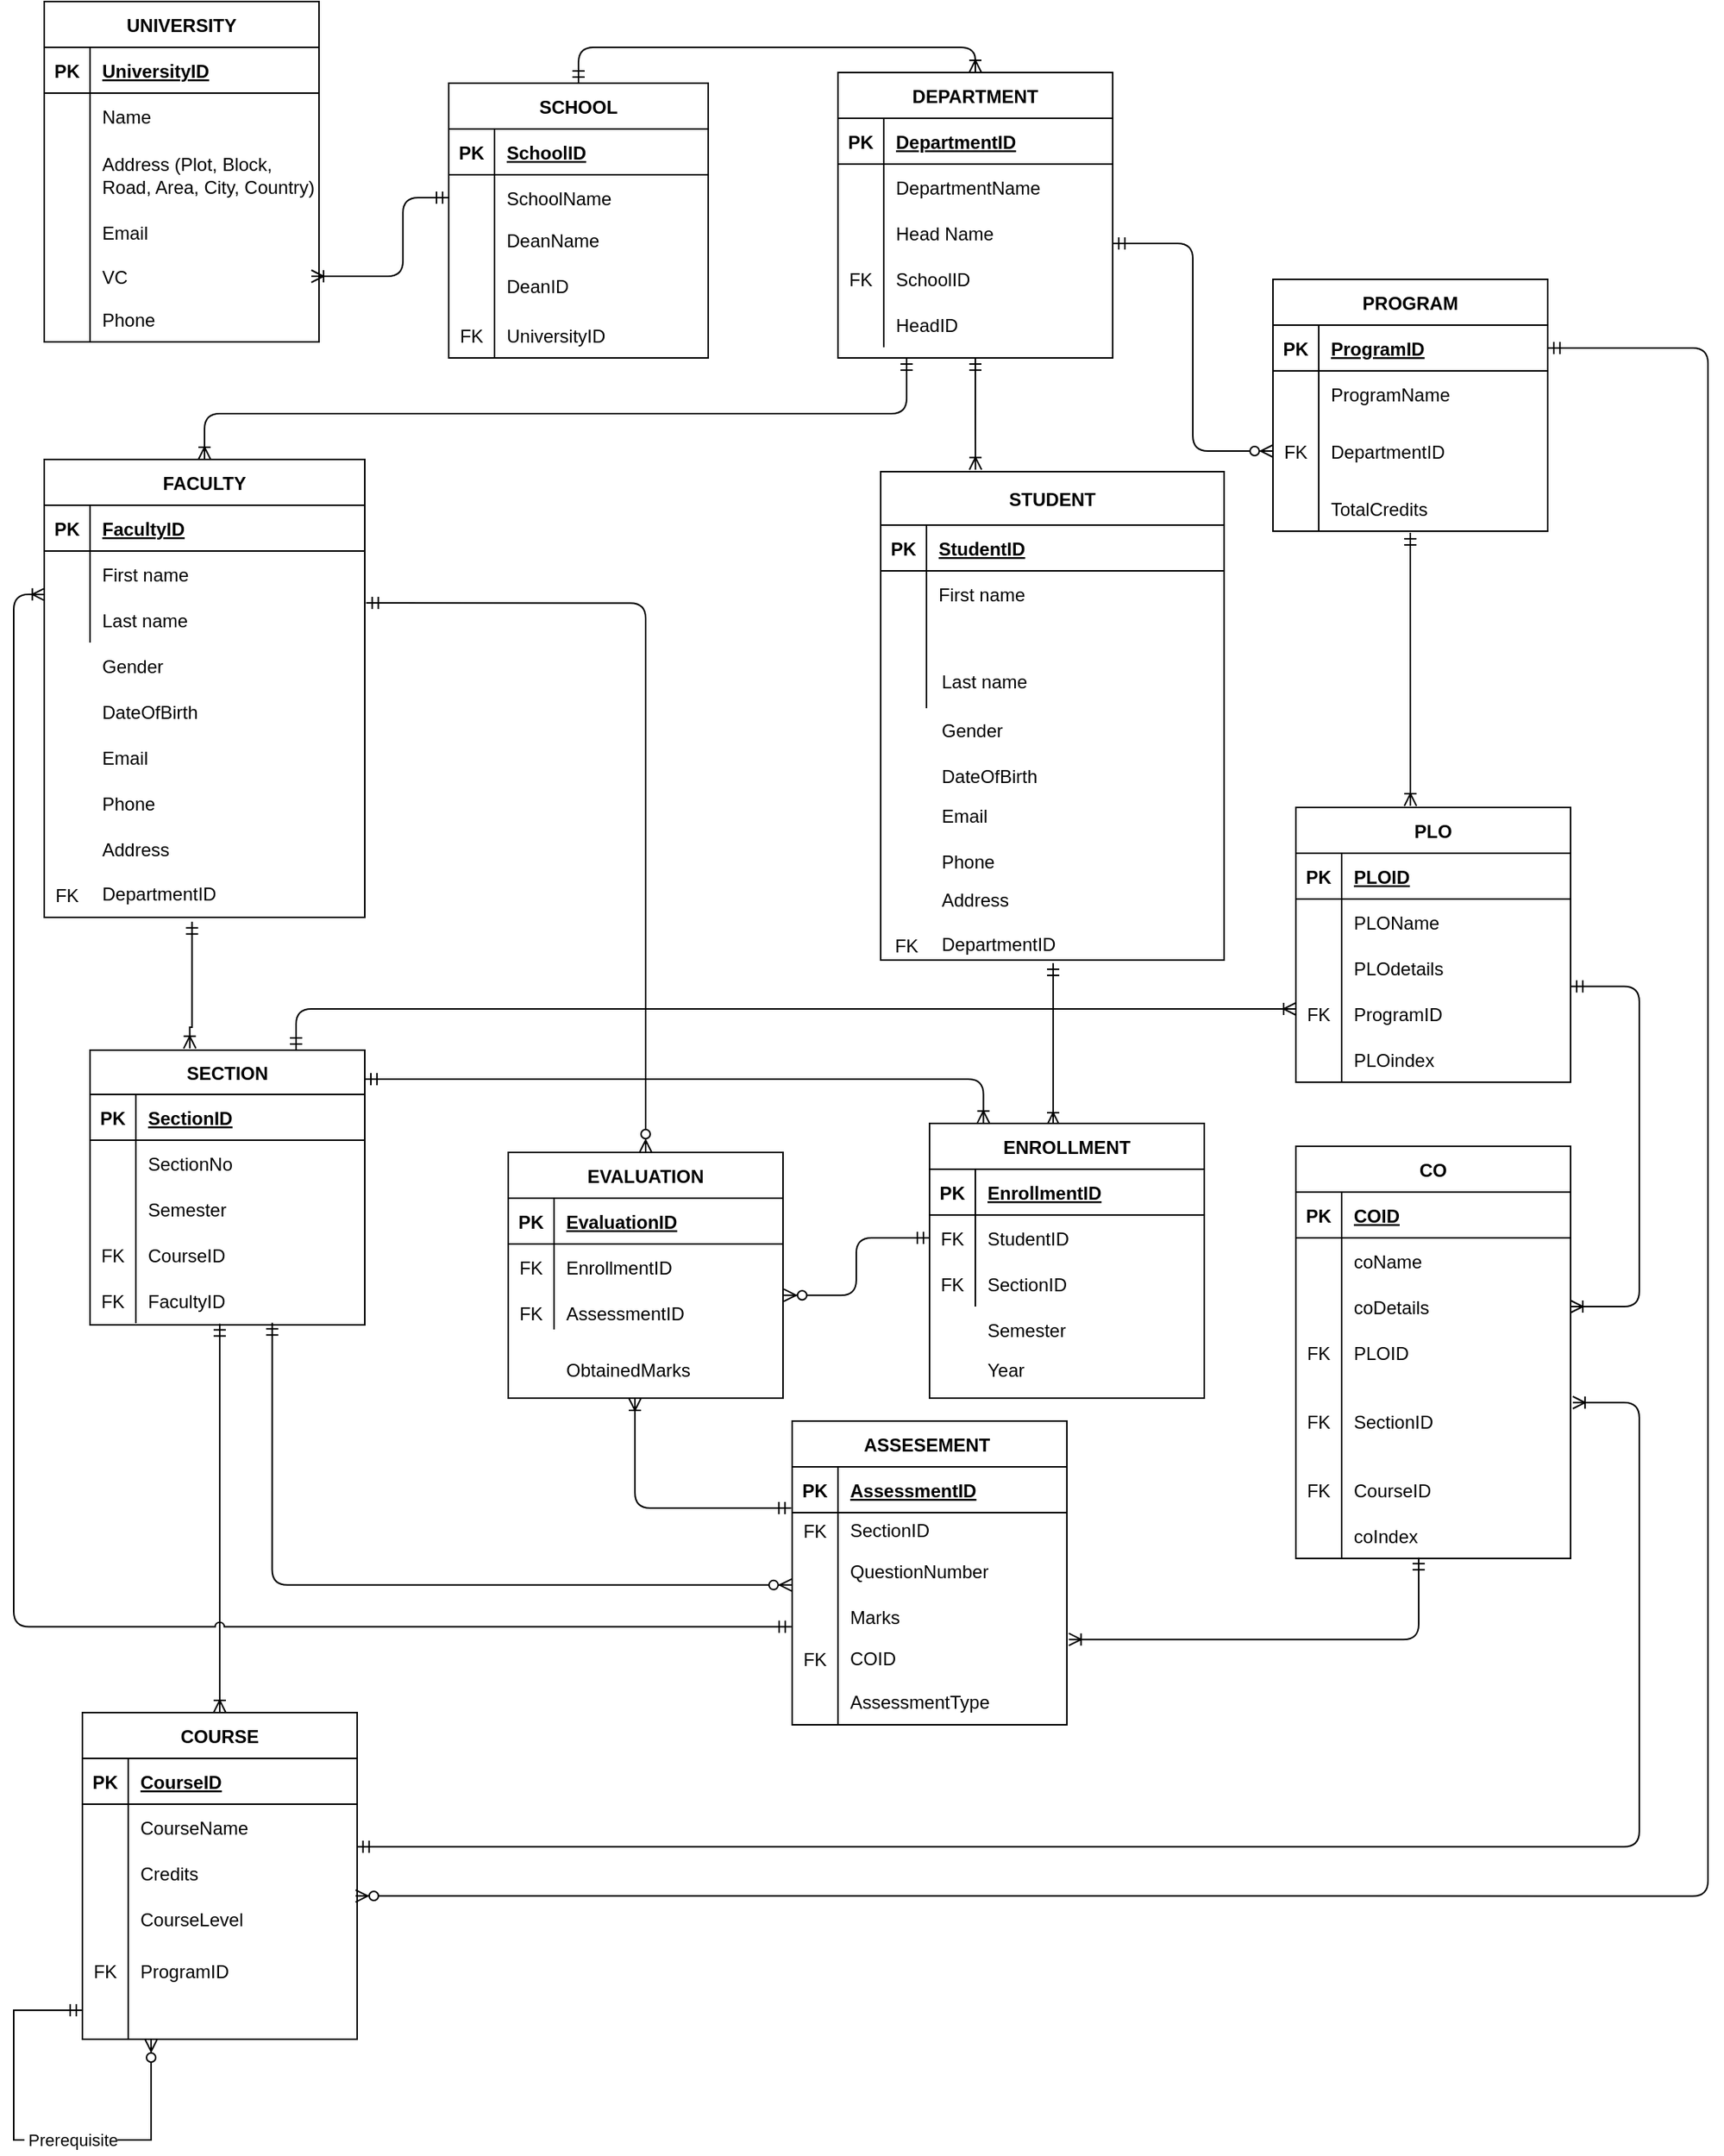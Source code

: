 <mxfile version="14.9.3" type="device"><diagram id="R2lEEEUBdFMjLlhIrx00" name="Page-1"><mxGraphModel dx="2790" dy="3910" grid="1" gridSize="15" guides="1" tooltips="1" connect="1" arrows="1" fold="1" page="1" pageScale="1" pageWidth="1920" pageHeight="1200" math="0" shadow="0" extFonts="Permanent Marker^https://fonts.googleapis.com/css?family=Permanent+Marker"><root><mxCell id="0"/><mxCell id="1" parent="0"/><mxCell id="ze72YgYHDWJznWaODDGP-79" style="edgeStyle=orthogonalEdgeStyle;rounded=1;orthogonalLoop=1;jettySize=auto;html=1;startArrow=ERmandOne;startFill=0;endArrow=ERoneToMany;endFill=0;entryX=0.276;entryY=-0.004;entryDx=0;entryDy=0;entryPerimeter=0;" edge="1" parent="1" source="rzQg2jCvY86pI7B9zCTn-14" target="rzQg2jCvY86pI7B9zCTn-48"><mxGeometry relative="1" as="geometry"><mxPoint x="685" y="-885" as="targetPoint"/></mxGeometry></mxCell><mxCell id="rzQg2jCvY86pI7B9zCTn-14" value="DEPARTMENT" style="shape=table;startSize=30;container=1;collapsible=1;childLayout=tableLayout;fixedRows=1;rowLines=0;fontStyle=1;align=center;resizeLast=1;" parent="1" vertex="1"><mxGeometry x="600" y="-1243.5" width="180" height="187" as="geometry"/></mxCell><mxCell id="rzQg2jCvY86pI7B9zCTn-15" value="" style="shape=partialRectangle;collapsible=0;dropTarget=0;pointerEvents=0;fillColor=none;top=0;left=0;bottom=1;right=0;points=[[0,0.5],[1,0.5]];portConstraint=eastwest;" parent="rzQg2jCvY86pI7B9zCTn-14" vertex="1"><mxGeometry y="30" width="180" height="30" as="geometry"/></mxCell><mxCell id="rzQg2jCvY86pI7B9zCTn-16" value="PK" style="shape=partialRectangle;connectable=0;fillColor=none;top=0;left=0;bottom=0;right=0;fontStyle=1;overflow=hidden;" parent="rzQg2jCvY86pI7B9zCTn-15" vertex="1"><mxGeometry width="30" height="30" as="geometry"/></mxCell><mxCell id="rzQg2jCvY86pI7B9zCTn-17" value="DepartmentID" style="shape=partialRectangle;connectable=0;fillColor=none;top=0;left=0;bottom=0;right=0;align=left;spacingLeft=6;fontStyle=5;overflow=hidden;" parent="rzQg2jCvY86pI7B9zCTn-15" vertex="1"><mxGeometry x="30" width="150" height="30" as="geometry"/></mxCell><mxCell id="rzQg2jCvY86pI7B9zCTn-18" value="" style="shape=partialRectangle;collapsible=0;dropTarget=0;pointerEvents=0;fillColor=none;top=0;left=0;bottom=0;right=0;points=[[0,0.5],[1,0.5]];portConstraint=eastwest;" parent="rzQg2jCvY86pI7B9zCTn-14" vertex="1"><mxGeometry y="60" width="180" height="30" as="geometry"/></mxCell><mxCell id="rzQg2jCvY86pI7B9zCTn-19" value="" style="shape=partialRectangle;connectable=0;fillColor=none;top=0;left=0;bottom=0;right=0;editable=1;overflow=hidden;" parent="rzQg2jCvY86pI7B9zCTn-18" vertex="1"><mxGeometry width="30" height="30" as="geometry"/></mxCell><mxCell id="rzQg2jCvY86pI7B9zCTn-20" value="DepartmentName" style="shape=partialRectangle;connectable=0;fillColor=none;top=0;left=0;bottom=0;right=0;align=left;spacingLeft=6;overflow=hidden;" parent="rzQg2jCvY86pI7B9zCTn-18" vertex="1"><mxGeometry x="30" width="150" height="30" as="geometry"/></mxCell><mxCell id="Zr1US6p_EVRYRYVJWYYR-3" value="" style="shape=partialRectangle;collapsible=0;dropTarget=0;pointerEvents=0;fillColor=none;top=0;left=0;bottom=0;right=0;points=[[0,0.5],[1,0.5]];portConstraint=eastwest;" parent="rzQg2jCvY86pI7B9zCTn-14" vertex="1"><mxGeometry y="90" width="180" height="30" as="geometry"/></mxCell><mxCell id="Zr1US6p_EVRYRYVJWYYR-4" value="" style="shape=partialRectangle;connectable=0;fillColor=none;top=0;left=0;bottom=0;right=0;editable=1;overflow=hidden;" parent="Zr1US6p_EVRYRYVJWYYR-3" vertex="1"><mxGeometry width="30" height="30" as="geometry"/></mxCell><mxCell id="Zr1US6p_EVRYRYVJWYYR-5" value="Head Name" style="shape=partialRectangle;connectable=0;fillColor=none;top=0;left=0;bottom=0;right=0;align=left;spacingLeft=6;overflow=hidden;" parent="Zr1US6p_EVRYRYVJWYYR-3" vertex="1"><mxGeometry x="30" width="150" height="30" as="geometry"/></mxCell><mxCell id="AYyzpn3vd93AxVx8_Miz-4" value="" style="shape=partialRectangle;collapsible=0;dropTarget=0;pointerEvents=0;fillColor=none;top=0;left=0;bottom=0;right=0;points=[[0,0.5],[1,0.5]];portConstraint=eastwest;" parent="rzQg2jCvY86pI7B9zCTn-14" vertex="1"><mxGeometry y="120" width="180" height="30" as="geometry"/></mxCell><mxCell id="AYyzpn3vd93AxVx8_Miz-5" value="FK" style="shape=partialRectangle;connectable=0;fillColor=none;top=0;left=0;bottom=0;right=0;editable=1;overflow=hidden;" parent="AYyzpn3vd93AxVx8_Miz-4" vertex="1"><mxGeometry width="30" height="30" as="geometry"/></mxCell><mxCell id="AYyzpn3vd93AxVx8_Miz-6" value="SchoolID" style="shape=partialRectangle;connectable=0;fillColor=none;top=0;left=0;bottom=0;right=0;align=left;spacingLeft=6;overflow=hidden;" parent="AYyzpn3vd93AxVx8_Miz-4" vertex="1"><mxGeometry x="30" width="150" height="30" as="geometry"/></mxCell><mxCell id="LVi1WxLebojbZHhVpXlQ-7" value="" style="shape=partialRectangle;collapsible=0;dropTarget=0;pointerEvents=0;fillColor=none;top=0;left=0;bottom=0;right=0;points=[[0,0.5],[1,0.5]];portConstraint=eastwest;" parent="rzQg2jCvY86pI7B9zCTn-14" vertex="1"><mxGeometry y="150" width="180" height="30" as="geometry"/></mxCell><mxCell id="LVi1WxLebojbZHhVpXlQ-8" value="" style="shape=partialRectangle;connectable=0;fillColor=none;top=0;left=0;bottom=0;right=0;editable=1;overflow=hidden;" parent="LVi1WxLebojbZHhVpXlQ-7" vertex="1"><mxGeometry width="30" height="30" as="geometry"/></mxCell><mxCell id="LVi1WxLebojbZHhVpXlQ-9" value="HeadID" style="shape=partialRectangle;connectable=0;fillColor=none;top=0;left=0;bottom=0;right=0;align=left;spacingLeft=6;overflow=hidden;" parent="LVi1WxLebojbZHhVpXlQ-7" vertex="1"><mxGeometry x="30" width="150" height="30" as="geometry"/></mxCell><mxCell id="ze72YgYHDWJznWaODDGP-1" style="edgeStyle=orthogonalEdgeStyle;rounded=1;orthogonalLoop=1;jettySize=auto;html=1;entryX=0.5;entryY=0;entryDx=0;entryDy=0;endArrow=ERoneToMany;endFill=0;startArrow=ERmandOne;startFill=0;exitX=0.5;exitY=0;exitDx=0;exitDy=0;" edge="1" parent="1" source="rzQg2jCvY86pI7B9zCTn-27" target="rzQg2jCvY86pI7B9zCTn-14"><mxGeometry relative="1" as="geometry"><Array as="points"><mxPoint x="430" y="-1260"/><mxPoint x="690" y="-1260"/></Array></mxGeometry></mxCell><mxCell id="rzQg2jCvY86pI7B9zCTn-27" value="SCHOOL" style="shape=table;startSize=30;container=1;collapsible=1;childLayout=tableLayout;fixedRows=1;rowLines=0;fontStyle=1;align=center;resizeLast=1;" parent="1" vertex="1"><mxGeometry x="345" y="-1236.5" width="170" height="180.0" as="geometry"/></mxCell><mxCell id="rzQg2jCvY86pI7B9zCTn-28" value="" style="shape=partialRectangle;collapsible=0;dropTarget=0;pointerEvents=0;fillColor=none;top=0;left=0;bottom=1;right=0;points=[[0,0.5],[1,0.5]];portConstraint=eastwest;" parent="rzQg2jCvY86pI7B9zCTn-27" vertex="1"><mxGeometry y="30" width="170" height="30" as="geometry"/></mxCell><mxCell id="rzQg2jCvY86pI7B9zCTn-29" value="PK" style="shape=partialRectangle;connectable=0;fillColor=none;top=0;left=0;bottom=0;right=0;fontStyle=1;overflow=hidden;" parent="rzQg2jCvY86pI7B9zCTn-28" vertex="1"><mxGeometry width="30" height="30" as="geometry"/></mxCell><mxCell id="rzQg2jCvY86pI7B9zCTn-30" value="SchoolID" style="shape=partialRectangle;connectable=0;fillColor=none;top=0;left=0;bottom=0;right=0;align=left;spacingLeft=6;fontStyle=5;overflow=hidden;" parent="rzQg2jCvY86pI7B9zCTn-28" vertex="1"><mxGeometry x="30" width="140" height="30" as="geometry"/></mxCell><mxCell id="rzQg2jCvY86pI7B9zCTn-31" value="" style="shape=partialRectangle;collapsible=0;dropTarget=0;pointerEvents=0;fillColor=none;top=0;left=0;bottom=0;right=0;points=[[0,0.5],[1,0.5]];portConstraint=eastwest;" parent="rzQg2jCvY86pI7B9zCTn-27" vertex="1"><mxGeometry y="60" width="170" height="30" as="geometry"/></mxCell><mxCell id="rzQg2jCvY86pI7B9zCTn-32" value="" style="shape=partialRectangle;connectable=0;fillColor=none;top=0;left=0;bottom=0;right=0;editable=1;overflow=hidden;" parent="rzQg2jCvY86pI7B9zCTn-31" vertex="1"><mxGeometry width="30" height="30" as="geometry"/></mxCell><mxCell id="rzQg2jCvY86pI7B9zCTn-33" value="SchoolName" style="shape=partialRectangle;connectable=0;fillColor=none;top=0;left=0;bottom=0;right=0;align=left;spacingLeft=6;overflow=hidden;" parent="rzQg2jCvY86pI7B9zCTn-31" vertex="1"><mxGeometry x="30" width="140" height="30" as="geometry"/></mxCell><mxCell id="Zr1US6p_EVRYRYVJWYYR-6" value="" style="shape=partialRectangle;collapsible=0;dropTarget=0;pointerEvents=0;fillColor=none;top=0;left=0;bottom=0;right=0;points=[[0,0.5],[1,0.5]];portConstraint=eastwest;" parent="rzQg2jCvY86pI7B9zCTn-27" vertex="1"><mxGeometry y="90" width="170" height="25" as="geometry"/></mxCell><mxCell id="Zr1US6p_EVRYRYVJWYYR-7" value="" style="shape=partialRectangle;connectable=0;fillColor=none;top=0;left=0;bottom=0;right=0;editable=1;overflow=hidden;" parent="Zr1US6p_EVRYRYVJWYYR-6" vertex="1"><mxGeometry width="30" height="25" as="geometry"/></mxCell><mxCell id="Zr1US6p_EVRYRYVJWYYR-8" value="DeanName" style="shape=partialRectangle;connectable=0;fillColor=none;top=0;left=0;bottom=0;right=0;align=left;spacingLeft=6;overflow=hidden;" parent="Zr1US6p_EVRYRYVJWYYR-6" vertex="1"><mxGeometry x="30" width="140" height="25" as="geometry"/></mxCell><mxCell id="KtBJViYqlVLWBL4mU2Vt-1" value="" style="shape=partialRectangle;collapsible=0;dropTarget=0;pointerEvents=0;fillColor=none;top=0;left=0;bottom=0;right=0;points=[[0,0.5],[1,0.5]];portConstraint=eastwest;" parent="rzQg2jCvY86pI7B9zCTn-27" vertex="1"><mxGeometry y="115" width="170" height="35" as="geometry"/></mxCell><mxCell id="KtBJViYqlVLWBL4mU2Vt-2" value="" style="shape=partialRectangle;connectable=0;fillColor=none;top=0;left=0;bottom=0;right=0;editable=1;overflow=hidden;" parent="KtBJViYqlVLWBL4mU2Vt-1" vertex="1"><mxGeometry width="30" height="35" as="geometry"/></mxCell><mxCell id="KtBJViYqlVLWBL4mU2Vt-3" value="DeanID" style="shape=partialRectangle;connectable=0;fillColor=none;top=0;left=0;bottom=0;right=0;align=left;spacingLeft=6;overflow=hidden;" parent="KtBJViYqlVLWBL4mU2Vt-1" vertex="1"><mxGeometry x="30" width="140" height="35" as="geometry"/></mxCell><mxCell id="AhAZVTGwVso4Q8yZ4t7t-8" value="" style="shape=partialRectangle;collapsible=0;dropTarget=0;pointerEvents=0;fillColor=none;top=0;left=0;bottom=0;right=0;points=[[0,0.5],[1,0.5]];portConstraint=eastwest;" parent="rzQg2jCvY86pI7B9zCTn-27" vertex="1"><mxGeometry y="150" width="170" height="30" as="geometry"/></mxCell><mxCell id="AhAZVTGwVso4Q8yZ4t7t-9" value="FK" style="shape=partialRectangle;connectable=0;fillColor=none;top=0;left=0;bottom=0;right=0;editable=1;overflow=hidden;" parent="AhAZVTGwVso4Q8yZ4t7t-8" vertex="1"><mxGeometry width="30" height="30" as="geometry"/></mxCell><mxCell id="AhAZVTGwVso4Q8yZ4t7t-10" value="UniversityID" style="shape=partialRectangle;connectable=0;fillColor=none;top=0;left=0;bottom=0;right=0;align=left;spacingLeft=6;overflow=hidden;" parent="AhAZVTGwVso4Q8yZ4t7t-8" vertex="1"><mxGeometry x="30" width="140" height="30" as="geometry"/></mxCell><mxCell id="rzQg2jCvY86pI7B9zCTn-48" value="STUDENT" style="shape=table;startSize=35;container=1;collapsible=1;childLayout=tableLayout;fixedRows=1;rowLines=0;fontStyle=1;align=center;resizeLast=1;" parent="1" vertex="1"><mxGeometry x="628" y="-982" width="225" height="320" as="geometry"/></mxCell><mxCell id="rzQg2jCvY86pI7B9zCTn-49" value="" style="shape=partialRectangle;collapsible=0;dropTarget=0;pointerEvents=0;fillColor=none;top=0;left=0;bottom=1;right=0;points=[[0,0.5],[1,0.5]];portConstraint=eastwest;" parent="rzQg2jCvY86pI7B9zCTn-48" vertex="1"><mxGeometry y="35" width="225" height="30" as="geometry"/></mxCell><mxCell id="rzQg2jCvY86pI7B9zCTn-50" value="PK" style="shape=partialRectangle;connectable=0;fillColor=none;top=0;left=0;bottom=0;right=0;fontStyle=1;overflow=hidden;" parent="rzQg2jCvY86pI7B9zCTn-49" vertex="1"><mxGeometry width="30" height="30" as="geometry"/></mxCell><mxCell id="rzQg2jCvY86pI7B9zCTn-51" value="StudentID" style="shape=partialRectangle;connectable=0;fillColor=none;top=0;left=0;bottom=0;right=0;align=left;spacingLeft=6;fontStyle=5;overflow=hidden;" parent="rzQg2jCvY86pI7B9zCTn-49" vertex="1"><mxGeometry x="30" width="195" height="30" as="geometry"/></mxCell><mxCell id="rzQg2jCvY86pI7B9zCTn-52" value="" style="shape=partialRectangle;collapsible=0;dropTarget=0;pointerEvents=0;fillColor=none;top=0;left=0;bottom=0;right=0;points=[[0,0.5],[1,0.5]];portConstraint=eastwest;" parent="rzQg2jCvY86pI7B9zCTn-48" vertex="1"><mxGeometry y="65" width="225" height="30" as="geometry"/></mxCell><mxCell id="rzQg2jCvY86pI7B9zCTn-53" value="" style="shape=partialRectangle;connectable=0;fillColor=none;top=0;left=0;bottom=0;right=0;editable=1;overflow=hidden;" parent="rzQg2jCvY86pI7B9zCTn-52" vertex="1"><mxGeometry width="30" height="30" as="geometry"/></mxCell><mxCell id="rzQg2jCvY86pI7B9zCTn-54" value="First name" style="shape=partialRectangle;connectable=0;fillColor=none;top=0;left=0;bottom=0;right=0;align=left;spacingLeft=6;overflow=hidden;" parent="rzQg2jCvY86pI7B9zCTn-52" vertex="1"><mxGeometry x="30" width="195" height="30" as="geometry"/></mxCell><mxCell id="LVi1WxLebojbZHhVpXlQ-11" value="" style="shape=partialRectangle;collapsible=0;dropTarget=0;pointerEvents=0;fillColor=none;top=0;left=0;bottom=0;right=0;points=[[0,0.5],[1,0.5]];portConstraint=eastwest;" parent="rzQg2jCvY86pI7B9zCTn-48" vertex="1"><mxGeometry y="95" width="225" height="30" as="geometry"/></mxCell><mxCell id="LVi1WxLebojbZHhVpXlQ-12" value="" style="shape=partialRectangle;connectable=0;fillColor=none;top=0;left=0;bottom=0;right=0;editable=1;overflow=hidden;" parent="LVi1WxLebojbZHhVpXlQ-11" vertex="1"><mxGeometry width="30" height="30" as="geometry"/></mxCell><mxCell id="LVi1WxLebojbZHhVpXlQ-13" value="" style="shape=partialRectangle;connectable=0;fillColor=none;top=0;left=0;bottom=0;right=0;align=left;spacingLeft=6;overflow=hidden;" parent="LVi1WxLebojbZHhVpXlQ-11" vertex="1"><mxGeometry x="30" width="195" height="30" as="geometry"/></mxCell><mxCell id="rzQg2jCvY86pI7B9zCTn-62" value="" style="shape=partialRectangle;collapsible=0;dropTarget=0;pointerEvents=0;fillColor=none;top=0;left=0;bottom=0;right=0;points=[[0,0.5],[1,0.5]];portConstraint=eastwest;" parent="rzQg2jCvY86pI7B9zCTn-48" vertex="1"><mxGeometry y="125" width="225" height="30" as="geometry"/></mxCell><mxCell id="rzQg2jCvY86pI7B9zCTn-63" value="" style="shape=partialRectangle;connectable=0;fillColor=none;top=0;left=0;bottom=0;right=0;editable=1;overflow=hidden;" parent="rzQg2jCvY86pI7B9zCTn-62" vertex="1"><mxGeometry width="30" height="30" as="geometry"/></mxCell><mxCell id="rzQg2jCvY86pI7B9zCTn-64" value="" style="shape=partialRectangle;connectable=0;fillColor=none;top=0;left=0;bottom=0;right=0;align=left;spacingLeft=6;overflow=hidden;" parent="rzQg2jCvY86pI7B9zCTn-62" vertex="1"><mxGeometry x="30" width="195" height="30" as="geometry"/></mxCell><mxCell id="ze72YgYHDWJznWaODDGP-59" style="edgeStyle=orthogonalEdgeStyle;rounded=1;orthogonalLoop=1;jettySize=auto;html=1;startArrow=ERzeroToMany;startFill=1;endArrow=ERmandOne;endFill=0;exitX=-0.001;exitY=0.814;exitDx=0;exitDy=0;exitPerimeter=0;entryX=0.663;entryY=0.989;entryDx=0;entryDy=0;entryPerimeter=0;" edge="1" parent="1" source="rzQg2jCvY86pI7B9zCTn-81" target="u7aFionE4JXqLwiMFHui-1"><mxGeometry relative="1" as="geometry"><mxPoint x="562.8" y="-252.116" as="sourcePoint"/><mxPoint x="229" y="-435" as="targetPoint"/><Array as="points"><mxPoint x="229" y="-253"/></Array></mxGeometry></mxCell><mxCell id="rzQg2jCvY86pI7B9zCTn-74" value="ASSESEMENT " style="shape=table;startSize=30;container=1;collapsible=1;childLayout=tableLayout;fixedRows=1;rowLines=0;fontStyle=1;align=center;resizeLast=1;" parent="1" vertex="1"><mxGeometry x="570" y="-360" width="180" height="199" as="geometry"/></mxCell><mxCell id="rzQg2jCvY86pI7B9zCTn-75" value="" style="shape=partialRectangle;collapsible=0;dropTarget=0;pointerEvents=0;fillColor=none;top=0;left=0;bottom=1;right=0;points=[[0,0.5],[1,0.5]];portConstraint=eastwest;" parent="rzQg2jCvY86pI7B9zCTn-74" vertex="1"><mxGeometry y="30" width="180" height="30" as="geometry"/></mxCell><mxCell id="rzQg2jCvY86pI7B9zCTn-76" value="PK" style="shape=partialRectangle;connectable=0;fillColor=none;top=0;left=0;bottom=0;right=0;fontStyle=1;overflow=hidden;" parent="rzQg2jCvY86pI7B9zCTn-75" vertex="1"><mxGeometry width="30" height="30" as="geometry"/></mxCell><mxCell id="rzQg2jCvY86pI7B9zCTn-77" value="AssessmentID" style="shape=partialRectangle;connectable=0;fillColor=none;top=0;left=0;bottom=0;right=0;align=left;spacingLeft=6;fontStyle=5;overflow=hidden;" parent="rzQg2jCvY86pI7B9zCTn-75" vertex="1"><mxGeometry x="30" width="150" height="30" as="geometry"/></mxCell><mxCell id="rzQg2jCvY86pI7B9zCTn-78" value="" style="shape=partialRectangle;collapsible=0;dropTarget=0;pointerEvents=0;fillColor=none;top=0;left=0;bottom=0;right=0;points=[[0,0.5],[1,0.5]];portConstraint=eastwest;" parent="rzQg2jCvY86pI7B9zCTn-74" vertex="1"><mxGeometry y="60" width="180" height="23" as="geometry"/></mxCell><mxCell id="rzQg2jCvY86pI7B9zCTn-79" value="FK" style="shape=partialRectangle;connectable=0;fillColor=none;top=0;left=0;bottom=0;right=0;editable=1;overflow=hidden;" parent="rzQg2jCvY86pI7B9zCTn-78" vertex="1"><mxGeometry width="30" height="23" as="geometry"/></mxCell><mxCell id="rzQg2jCvY86pI7B9zCTn-80" value="SectionID" style="shape=partialRectangle;connectable=0;fillColor=none;top=0;left=0;bottom=0;right=0;align=left;spacingLeft=6;overflow=hidden;whiteSpace=wrap;" parent="rzQg2jCvY86pI7B9zCTn-78" vertex="1"><mxGeometry x="30" width="150" height="23" as="geometry"/></mxCell><mxCell id="rzQg2jCvY86pI7B9zCTn-81" value="" style="shape=partialRectangle;collapsible=0;dropTarget=0;pointerEvents=0;fillColor=none;top=0;left=0;bottom=0;right=0;points=[[0,0.5],[1,0.5]];portConstraint=eastwest;" parent="rzQg2jCvY86pI7B9zCTn-74" vertex="1"><mxGeometry y="83" width="180" height="30" as="geometry"/></mxCell><mxCell id="rzQg2jCvY86pI7B9zCTn-82" value="" style="shape=partialRectangle;connectable=0;fillColor=none;top=0;left=0;bottom=0;right=0;editable=1;overflow=hidden;" parent="rzQg2jCvY86pI7B9zCTn-81" vertex="1"><mxGeometry width="30" height="30" as="geometry"/></mxCell><mxCell id="rzQg2jCvY86pI7B9zCTn-83" value="QuestionNumber" style="shape=partialRectangle;connectable=0;fillColor=none;top=0;left=0;bottom=0;right=0;align=left;spacingLeft=6;overflow=hidden;" parent="rzQg2jCvY86pI7B9zCTn-81" vertex="1"><mxGeometry x="30" width="150" height="30" as="geometry"/></mxCell><mxCell id="5PhYP7-j0QY_itC3oN5d-19" value="" style="shape=partialRectangle;collapsible=0;dropTarget=0;pointerEvents=0;fillColor=none;top=0;left=0;bottom=0;right=0;points=[[0,0.5],[1,0.5]];portConstraint=eastwest;" parent="rzQg2jCvY86pI7B9zCTn-74" vertex="1"><mxGeometry y="113" width="180" height="30" as="geometry"/></mxCell><mxCell id="5PhYP7-j0QY_itC3oN5d-20" value="" style="shape=partialRectangle;connectable=0;fillColor=none;top=0;left=0;bottom=0;right=0;editable=1;overflow=hidden;" parent="5PhYP7-j0QY_itC3oN5d-19" vertex="1"><mxGeometry width="30" height="30" as="geometry"/></mxCell><mxCell id="5PhYP7-j0QY_itC3oN5d-21" value="Marks" style="shape=partialRectangle;connectable=0;fillColor=none;top=0;left=0;bottom=0;right=0;align=left;spacingLeft=6;overflow=hidden;" parent="5PhYP7-j0QY_itC3oN5d-19" vertex="1"><mxGeometry x="30" width="150" height="30" as="geometry"/></mxCell><mxCell id="XuRHjy9J77GNhZsIh4VV-2" value="" style="shape=partialRectangle;collapsible=0;dropTarget=0;pointerEvents=0;fillColor=none;top=0;left=0;bottom=0;right=0;points=[[0,0.5],[1,0.5]];portConstraint=eastwest;" parent="rzQg2jCvY86pI7B9zCTn-74" vertex="1"><mxGeometry y="143" width="180" height="25" as="geometry"/></mxCell><mxCell id="XuRHjy9J77GNhZsIh4VV-3" value="FK" style="shape=partialRectangle;connectable=0;fillColor=none;top=0;left=0;bottom=0;right=0;editable=1;overflow=hidden;" parent="XuRHjy9J77GNhZsIh4VV-2" vertex="1"><mxGeometry width="30" height="25" as="geometry"/></mxCell><mxCell id="XuRHjy9J77GNhZsIh4VV-4" value="COID" style="shape=partialRectangle;connectable=0;fillColor=none;top=0;left=0;bottom=0;right=0;align=left;spacingLeft=6;overflow=hidden;whiteSpace=wrap;" parent="XuRHjy9J77GNhZsIh4VV-2" vertex="1"><mxGeometry x="30" width="150" height="25" as="geometry"/></mxCell><mxCell id="LVi1WxLebojbZHhVpXlQ-1" value="" style="shape=partialRectangle;collapsible=0;dropTarget=0;pointerEvents=0;fillColor=none;top=0;left=0;bottom=0;right=0;points=[[0,0.5],[1,0.5]];portConstraint=eastwest;" parent="rzQg2jCvY86pI7B9zCTn-74" vertex="1"><mxGeometry y="168" width="180" height="31" as="geometry"/></mxCell><mxCell id="LVi1WxLebojbZHhVpXlQ-2" value="" style="shape=partialRectangle;connectable=0;fillColor=none;top=0;left=0;bottom=0;right=0;editable=1;overflow=hidden;" parent="LVi1WxLebojbZHhVpXlQ-1" vertex="1"><mxGeometry width="30" height="31" as="geometry"/></mxCell><mxCell id="LVi1WxLebojbZHhVpXlQ-3" value="AssessmentType" style="shape=partialRectangle;connectable=0;fillColor=none;top=0;left=0;bottom=0;right=0;align=left;spacingLeft=6;overflow=hidden;" parent="LVi1WxLebojbZHhVpXlQ-1" vertex="1"><mxGeometry x="30" width="150" height="31" as="geometry"/></mxCell><mxCell id="ze72YgYHDWJznWaODDGP-80" style="edgeStyle=orthogonalEdgeStyle;rounded=1;orthogonalLoop=1;jettySize=auto;html=1;startArrow=ERmandOne;startFill=0;endArrow=ERoneToMany;endFill=0;entryX=0.417;entryY=-0.022;entryDx=0;entryDy=0;entryPerimeter=0;" edge="1" parent="1"><mxGeometry relative="1" as="geometry"><mxPoint x="975.06" y="-762.96" as="targetPoint"/><mxPoint x="975" y="-942" as="sourcePoint"/><Array as="points"><mxPoint x="975" y="-900"/><mxPoint x="975" y="-900"/></Array></mxGeometry></mxCell><mxCell id="rzQg2jCvY86pI7B9zCTn-87" value="PROGRAM" style="shape=table;startSize=30;container=1;collapsible=1;childLayout=tableLayout;fixedRows=1;rowLines=0;fontStyle=1;align=center;resizeLast=1;" parent="1" vertex="1"><mxGeometry x="885" y="-1108" width="180" height="165" as="geometry"/></mxCell><mxCell id="rzQg2jCvY86pI7B9zCTn-88" value="" style="shape=partialRectangle;collapsible=0;dropTarget=0;pointerEvents=0;fillColor=none;top=0;left=0;bottom=1;right=0;points=[[0,0.5],[1,0.5]];portConstraint=eastwest;" parent="rzQg2jCvY86pI7B9zCTn-87" vertex="1"><mxGeometry y="30" width="180" height="30" as="geometry"/></mxCell><mxCell id="rzQg2jCvY86pI7B9zCTn-89" value="PK" style="shape=partialRectangle;connectable=0;fillColor=none;top=0;left=0;bottom=0;right=0;fontStyle=1;overflow=hidden;" parent="rzQg2jCvY86pI7B9zCTn-88" vertex="1"><mxGeometry width="30" height="30" as="geometry"/></mxCell><mxCell id="rzQg2jCvY86pI7B9zCTn-90" value="ProgramID" style="shape=partialRectangle;connectable=0;fillColor=none;top=0;left=0;bottom=0;right=0;align=left;spacingLeft=6;fontStyle=5;overflow=hidden;" parent="rzQg2jCvY86pI7B9zCTn-88" vertex="1"><mxGeometry x="30" width="150" height="30" as="geometry"/></mxCell><mxCell id="rzQg2jCvY86pI7B9zCTn-91" value="" style="shape=partialRectangle;collapsible=0;dropTarget=0;pointerEvents=0;fillColor=none;top=0;left=0;bottom=0;right=0;points=[[0,0.5],[1,0.5]];portConstraint=eastwest;" parent="rzQg2jCvY86pI7B9zCTn-87" vertex="1"><mxGeometry y="60" width="180" height="30" as="geometry"/></mxCell><mxCell id="rzQg2jCvY86pI7B9zCTn-92" value="" style="shape=partialRectangle;connectable=0;fillColor=none;top=0;left=0;bottom=0;right=0;editable=1;overflow=hidden;" parent="rzQg2jCvY86pI7B9zCTn-91" vertex="1"><mxGeometry width="30" height="30" as="geometry"/></mxCell><mxCell id="rzQg2jCvY86pI7B9zCTn-93" value="ProgramName" style="shape=partialRectangle;connectable=0;fillColor=none;top=0;left=0;bottom=0;right=0;align=left;spacingLeft=6;overflow=hidden;" parent="rzQg2jCvY86pI7B9zCTn-91" vertex="1"><mxGeometry x="30" width="150" height="30" as="geometry"/></mxCell><mxCell id="AYyzpn3vd93AxVx8_Miz-7" value="" style="shape=partialRectangle;collapsible=0;dropTarget=0;pointerEvents=0;fillColor=none;top=0;left=0;bottom=0;right=0;points=[[0,0.5],[1,0.5]];portConstraint=eastwest;" parent="rzQg2jCvY86pI7B9zCTn-87" vertex="1"><mxGeometry y="90" width="180" height="45" as="geometry"/></mxCell><mxCell id="AYyzpn3vd93AxVx8_Miz-8" value="FK" style="shape=partialRectangle;connectable=0;fillColor=none;top=0;left=0;bottom=0;right=0;editable=1;overflow=hidden;" parent="AYyzpn3vd93AxVx8_Miz-7" vertex="1"><mxGeometry width="30" height="45" as="geometry"/></mxCell><mxCell id="AYyzpn3vd93AxVx8_Miz-9" value="DepartmentID" style="shape=partialRectangle;connectable=0;fillColor=none;top=0;left=0;bottom=0;right=0;align=left;spacingLeft=6;overflow=hidden;" parent="AYyzpn3vd93AxVx8_Miz-7" vertex="1"><mxGeometry x="30" width="150" height="45" as="geometry"/></mxCell><mxCell id="rzeBGi2zLhChquLUfzxS-1" value="" style="shape=partialRectangle;collapsible=0;dropTarget=0;pointerEvents=0;fillColor=none;top=0;left=0;bottom=0;right=0;points=[[0,0.5],[1,0.5]];portConstraint=eastwest;" parent="rzQg2jCvY86pI7B9zCTn-87" vertex="1"><mxGeometry y="135" width="180" height="30" as="geometry"/></mxCell><mxCell id="rzeBGi2zLhChquLUfzxS-2" value="" style="shape=partialRectangle;connectable=0;fillColor=none;top=0;left=0;bottom=0;right=0;editable=1;overflow=hidden;" parent="rzeBGi2zLhChquLUfzxS-1" vertex="1"><mxGeometry width="30" height="30" as="geometry"/></mxCell><mxCell id="rzeBGi2zLhChquLUfzxS-3" value="TotalCredits" style="shape=partialRectangle;connectable=0;fillColor=none;top=0;left=0;bottom=0;right=0;align=left;spacingLeft=6;overflow=hidden;" parent="rzeBGi2zLhChquLUfzxS-1" vertex="1"><mxGeometry x="30" width="150" height="30" as="geometry"/></mxCell><mxCell id="rzQg2jCvY86pI7B9zCTn-209" value="PLO" style="shape=table;startSize=30;container=1;collapsible=1;childLayout=tableLayout;fixedRows=1;rowLines=0;fontStyle=1;align=center;resizeLast=1;strokeColor=#000000;" parent="1" vertex="1"><mxGeometry x="900" y="-762" width="180" height="180" as="geometry"/></mxCell><mxCell id="rzQg2jCvY86pI7B9zCTn-210" value="" style="shape=partialRectangle;collapsible=0;dropTarget=0;pointerEvents=0;fillColor=none;top=0;left=0;bottom=1;right=0;points=[[0,0.5],[1,0.5]];portConstraint=eastwest;" parent="rzQg2jCvY86pI7B9zCTn-209" vertex="1"><mxGeometry y="30" width="180" height="30" as="geometry"/></mxCell><mxCell id="rzQg2jCvY86pI7B9zCTn-211" value="PK" style="shape=partialRectangle;connectable=0;fillColor=none;top=0;left=0;bottom=0;right=0;fontStyle=1;overflow=hidden;" parent="rzQg2jCvY86pI7B9zCTn-210" vertex="1"><mxGeometry width="30" height="30" as="geometry"/></mxCell><mxCell id="rzQg2jCvY86pI7B9zCTn-212" value="PLOID" style="shape=partialRectangle;connectable=0;fillColor=none;top=0;left=0;bottom=0;right=0;align=left;spacingLeft=6;fontStyle=5;overflow=hidden;" parent="rzQg2jCvY86pI7B9zCTn-210" vertex="1"><mxGeometry x="30" width="150" height="30" as="geometry"/></mxCell><mxCell id="rzQg2jCvY86pI7B9zCTn-213" value="" style="shape=partialRectangle;collapsible=0;dropTarget=0;pointerEvents=0;fillColor=none;top=0;left=0;bottom=0;right=0;points=[[0,0.5],[1,0.5]];portConstraint=eastwest;" parent="rzQg2jCvY86pI7B9zCTn-209" vertex="1"><mxGeometry y="60" width="180" height="30" as="geometry"/></mxCell><mxCell id="rzQg2jCvY86pI7B9zCTn-214" value="" style="shape=partialRectangle;connectable=0;fillColor=none;top=0;left=0;bottom=0;right=0;editable=1;overflow=hidden;" parent="rzQg2jCvY86pI7B9zCTn-213" vertex="1"><mxGeometry width="30" height="30" as="geometry"/></mxCell><mxCell id="rzQg2jCvY86pI7B9zCTn-215" value="PLOName" style="shape=partialRectangle;connectable=0;fillColor=none;top=0;left=0;bottom=0;right=0;align=left;spacingLeft=6;overflow=hidden;" parent="rzQg2jCvY86pI7B9zCTn-213" vertex="1"><mxGeometry x="30" width="150" height="30" as="geometry"/></mxCell><mxCell id="XuRHjy9J77GNhZsIh4VV-12" value="" style="shape=partialRectangle;collapsible=0;dropTarget=0;pointerEvents=0;fillColor=none;top=0;left=0;bottom=0;right=0;points=[[0,0.5],[1,0.5]];portConstraint=eastwest;" parent="rzQg2jCvY86pI7B9zCTn-209" vertex="1"><mxGeometry y="90" width="180" height="30" as="geometry"/></mxCell><mxCell id="XuRHjy9J77GNhZsIh4VV-13" value="" style="shape=partialRectangle;connectable=0;fillColor=none;top=0;left=0;bottom=0;right=0;editable=1;overflow=hidden;" parent="XuRHjy9J77GNhZsIh4VV-12" vertex="1"><mxGeometry width="30" height="30" as="geometry"/></mxCell><mxCell id="XuRHjy9J77GNhZsIh4VV-14" value="PLOdetails" style="shape=partialRectangle;connectable=0;fillColor=none;top=0;left=0;bottom=0;right=0;align=left;spacingLeft=6;overflow=hidden;" parent="XuRHjy9J77GNhZsIh4VV-12" vertex="1"><mxGeometry x="30" width="150" height="30" as="geometry"/></mxCell><mxCell id="I8_foG9aYE-spAU47jum-2" value="" style="shape=partialRectangle;collapsible=0;dropTarget=0;pointerEvents=0;fillColor=none;top=0;left=0;bottom=0;right=0;points=[[0,0.5],[1,0.5]];portConstraint=eastwest;" parent="rzQg2jCvY86pI7B9zCTn-209" vertex="1"><mxGeometry y="120" width="180" height="30" as="geometry"/></mxCell><mxCell id="I8_foG9aYE-spAU47jum-3" value="FK" style="shape=partialRectangle;connectable=0;fillColor=none;top=0;left=0;bottom=0;right=0;editable=1;overflow=hidden;" parent="I8_foG9aYE-spAU47jum-2" vertex="1"><mxGeometry width="30" height="30" as="geometry"/></mxCell><mxCell id="I8_foG9aYE-spAU47jum-4" value="ProgramID" style="shape=partialRectangle;connectable=0;fillColor=none;top=0;left=0;bottom=0;right=0;align=left;spacingLeft=6;overflow=hidden;" parent="I8_foG9aYE-spAU47jum-2" vertex="1"><mxGeometry x="30" width="150" height="30" as="geometry"/></mxCell><mxCell id="LVi1WxLebojbZHhVpXlQ-20" value="" style="shape=partialRectangle;collapsible=0;dropTarget=0;pointerEvents=0;fillColor=none;top=0;left=0;bottom=0;right=0;points=[[0,0.5],[1,0.5]];portConstraint=eastwest;" parent="rzQg2jCvY86pI7B9zCTn-209" vertex="1"><mxGeometry y="150" width="180" height="30" as="geometry"/></mxCell><mxCell id="LVi1WxLebojbZHhVpXlQ-21" value="" style="shape=partialRectangle;connectable=0;fillColor=none;top=0;left=0;bottom=0;right=0;editable=1;overflow=hidden;" parent="LVi1WxLebojbZHhVpXlQ-20" vertex="1"><mxGeometry width="30" height="30" as="geometry"/></mxCell><mxCell id="LVi1WxLebojbZHhVpXlQ-22" value="PLOindex" style="shape=partialRectangle;connectable=0;fillColor=none;top=0;left=0;bottom=0;right=0;align=left;spacingLeft=6;overflow=hidden;" parent="LVi1WxLebojbZHhVpXlQ-20" vertex="1"><mxGeometry x="30" width="150" height="30" as="geometry"/></mxCell><mxCell id="ze72YgYHDWJznWaODDGP-73" style="edgeStyle=orthogonalEdgeStyle;rounded=1;orthogonalLoop=1;jettySize=auto;html=1;entryX=1;entryY=0.5;entryDx=0;entryDy=0;startArrow=ERzeroToMany;startFill=1;endArrow=ERmandOne;endFill=0;exitX=0.994;exitY=0.005;exitDx=0;exitDy=0;exitPerimeter=0;" edge="1" parent="1" source="rzQg2jCvY86pI7B9zCTn-232" target="rzQg2jCvY86pI7B9zCTn-88"><mxGeometry relative="1" as="geometry"><Array as="points"><mxPoint x="1170" y="-49"/><mxPoint x="1170" y="-1063"/></Array></mxGeometry></mxCell><mxCell id="ze72YgYHDWJznWaODDGP-120" style="edgeStyle=orthogonalEdgeStyle;rounded=1;orthogonalLoop=1;jettySize=auto;html=1;entryX=0.472;entryY=1.008;entryDx=0;entryDy=0;entryPerimeter=0;startArrow=ERoneToMany;startFill=0;endArrow=ERmandOne;endFill=0;" edge="1" parent="1" source="rzQg2jCvY86pI7B9zCTn-222" target="u7aFionE4JXqLwiMFHui-1"><mxGeometry relative="1" as="geometry"/></mxCell><mxCell id="rzQg2jCvY86pI7B9zCTn-222" value="COURSE" style="shape=table;startSize=30;container=1;collapsible=1;childLayout=tableLayout;fixedRows=1;rowLines=0;fontStyle=1;align=center;resizeLast=1;strokeColor=#000000;" parent="1" vertex="1"><mxGeometry x="105" y="-169" width="180" height="214" as="geometry"/></mxCell><mxCell id="rzQg2jCvY86pI7B9zCTn-223" value="" style="shape=partialRectangle;collapsible=0;dropTarget=0;pointerEvents=0;fillColor=none;top=0;left=0;bottom=1;right=0;points=[[0,0.5],[1,0.5]];portConstraint=eastwest;" parent="rzQg2jCvY86pI7B9zCTn-222" vertex="1"><mxGeometry y="30" width="180" height="30" as="geometry"/></mxCell><mxCell id="rzQg2jCvY86pI7B9zCTn-224" value="PK" style="shape=partialRectangle;connectable=0;fillColor=none;top=0;left=0;bottom=0;right=0;fontStyle=1;overflow=hidden;" parent="rzQg2jCvY86pI7B9zCTn-223" vertex="1"><mxGeometry width="30" height="30" as="geometry"/></mxCell><mxCell id="rzQg2jCvY86pI7B9zCTn-225" value="CourseID" style="shape=partialRectangle;connectable=0;fillColor=none;top=0;left=0;bottom=0;right=0;align=left;spacingLeft=6;fontStyle=5;overflow=hidden;" parent="rzQg2jCvY86pI7B9zCTn-223" vertex="1"><mxGeometry x="30" width="150" height="30" as="geometry"/></mxCell><mxCell id="rzQg2jCvY86pI7B9zCTn-226" value="" style="shape=partialRectangle;collapsible=0;dropTarget=0;pointerEvents=0;fillColor=none;top=0;left=0;bottom=0;right=0;points=[[0,0.5],[1,0.5]];portConstraint=eastwest;" parent="rzQg2jCvY86pI7B9zCTn-222" vertex="1"><mxGeometry y="60" width="180" height="30" as="geometry"/></mxCell><mxCell id="rzQg2jCvY86pI7B9zCTn-227" value="" style="shape=partialRectangle;connectable=0;fillColor=none;top=0;left=0;bottom=0;right=0;editable=1;overflow=hidden;" parent="rzQg2jCvY86pI7B9zCTn-226" vertex="1"><mxGeometry width="30" height="30" as="geometry"/></mxCell><mxCell id="rzQg2jCvY86pI7B9zCTn-228" value="CourseName" style="shape=partialRectangle;connectable=0;fillColor=none;top=0;left=0;bottom=0;right=0;align=left;spacingLeft=6;overflow=hidden;" parent="rzQg2jCvY86pI7B9zCTn-226" vertex="1"><mxGeometry x="30" width="150" height="30" as="geometry"/></mxCell><mxCell id="rzQg2jCvY86pI7B9zCTn-229" value="" style="shape=partialRectangle;collapsible=0;dropTarget=0;pointerEvents=0;fillColor=none;top=0;left=0;bottom=0;right=0;points=[[0,0.5],[1,0.5]];portConstraint=eastwest;" parent="rzQg2jCvY86pI7B9zCTn-222" vertex="1"><mxGeometry y="90" width="180" height="30" as="geometry"/></mxCell><mxCell id="rzQg2jCvY86pI7B9zCTn-230" value="" style="shape=partialRectangle;connectable=0;fillColor=none;top=0;left=0;bottom=0;right=0;editable=1;overflow=hidden;" parent="rzQg2jCvY86pI7B9zCTn-229" vertex="1"><mxGeometry width="30" height="30" as="geometry"/></mxCell><mxCell id="rzQg2jCvY86pI7B9zCTn-231" value="Credits" style="shape=partialRectangle;connectable=0;fillColor=none;top=0;left=0;bottom=0;right=0;align=left;spacingLeft=6;overflow=hidden;" parent="rzQg2jCvY86pI7B9zCTn-229" vertex="1"><mxGeometry x="30" width="150" height="30" as="geometry"/></mxCell><mxCell id="rzQg2jCvY86pI7B9zCTn-232" value="" style="shape=partialRectangle;collapsible=0;dropTarget=0;pointerEvents=0;fillColor=none;top=0;left=0;bottom=0;right=0;points=[[0,0.5],[1,0.5]];portConstraint=eastwest;" parent="rzQg2jCvY86pI7B9zCTn-222" vertex="1"><mxGeometry y="120" width="180" height="30" as="geometry"/></mxCell><mxCell id="rzQg2jCvY86pI7B9zCTn-233" value="" style="shape=partialRectangle;connectable=0;fillColor=none;top=0;left=0;bottom=0;right=0;editable=1;overflow=hidden;" parent="rzQg2jCvY86pI7B9zCTn-232" vertex="1"><mxGeometry width="30" height="30" as="geometry"/></mxCell><mxCell id="rzQg2jCvY86pI7B9zCTn-234" value="CourseLevel" style="shape=partialRectangle;connectable=0;fillColor=none;top=0;left=0;bottom=0;right=0;align=left;spacingLeft=6;overflow=hidden;" parent="rzQg2jCvY86pI7B9zCTn-232" vertex="1"><mxGeometry x="30" width="150" height="30" as="geometry"/></mxCell><mxCell id="vDe7qO5ddoIi10DmdLMh-1" value="" style="shape=partialRectangle;collapsible=0;dropTarget=0;pointerEvents=0;fillColor=none;top=0;left=0;bottom=0;right=0;points=[[0,0.5],[1,0.5]];portConstraint=eastwest;" parent="rzQg2jCvY86pI7B9zCTn-222" vertex="1"><mxGeometry y="150" width="180" height="30" as="geometry"/></mxCell><mxCell id="vDe7qO5ddoIi10DmdLMh-2" value="" style="shape=partialRectangle;connectable=0;fillColor=none;top=0;left=0;bottom=0;right=0;editable=1;overflow=hidden;" parent="vDe7qO5ddoIi10DmdLMh-1" vertex="1"><mxGeometry width="30" height="30" as="geometry"/></mxCell><mxCell id="vDe7qO5ddoIi10DmdLMh-3" value="" style="shape=partialRectangle;connectable=0;fillColor=none;top=0;left=0;bottom=0;right=0;align=left;spacingLeft=6;overflow=hidden;" parent="vDe7qO5ddoIi10DmdLMh-1" vertex="1"><mxGeometry x="30" width="150" height="30" as="geometry"/></mxCell><mxCell id="I8_foG9aYE-spAU47jum-51" style="edgeStyle=orthogonalEdgeStyle;rounded=0;orthogonalLoop=1;jettySize=auto;html=1;exitX=0;exitY=0.5;exitDx=0;exitDy=0;entryX=0.25;entryY=1;entryDx=0;entryDy=0;startArrow=ERmandOne;startFill=0;endArrow=ERzeroToMany;endFill=1;jumpStyle=arc;" parent="rzQg2jCvY86pI7B9zCTn-222" target="rzQg2jCvY86pI7B9zCTn-222" edge="1"><mxGeometry relative="1" as="geometry"><Array as="points"><mxPoint x="-45" y="195"/><mxPoint x="-45" y="280"/><mxPoint x="45" y="280"/></Array><mxPoint y="195.0" as="sourcePoint"/></mxGeometry></mxCell><mxCell id="YqyWT2HQiYiNyJliWf_o-8" value="&amp;nbsp;Prerequisite" style="edgeLabel;html=1;align=center;verticalAlign=middle;resizable=0;points=[];" parent="I8_foG9aYE-spAU47jum-51" vertex="1" connectable="0"><mxGeometry x="0.168" relative="1" as="geometry"><mxPoint as="offset"/></mxGeometry></mxCell><mxCell id="vDe7qO5ddoIi10DmdLMh-4" value="" style="shape=partialRectangle;collapsible=0;dropTarget=0;pointerEvents=0;fillColor=none;top=0;left=0;bottom=0;right=0;points=[[0,0.5],[1,0.5]];portConstraint=eastwest;" parent="rzQg2jCvY86pI7B9zCTn-222" vertex="1"><mxGeometry y="180" width="180" height="34" as="geometry"/></mxCell><mxCell id="vDe7qO5ddoIi10DmdLMh-5" value="" style="shape=partialRectangle;connectable=0;fillColor=none;top=0;left=0;bottom=0;right=0;editable=1;overflow=hidden;" parent="vDe7qO5ddoIi10DmdLMh-4" vertex="1"><mxGeometry width="30" height="34" as="geometry"/></mxCell><mxCell id="vDe7qO5ddoIi10DmdLMh-6" value="" style="shape=partialRectangle;connectable=0;fillColor=none;top=0;left=0;bottom=0;right=0;align=left;spacingLeft=6;overflow=hidden;" parent="vDe7qO5ddoIi10DmdLMh-4" vertex="1"><mxGeometry x="30" width="150" height="34" as="geometry"/></mxCell><mxCell id="rzQg2jCvY86pI7B9zCTn-235" value="CO" style="shape=table;startSize=30;container=1;collapsible=1;childLayout=tableLayout;fixedRows=1;rowLines=0;fontStyle=1;align=center;resizeLast=1;strokeColor=#000000;" parent="1" vertex="1"><mxGeometry x="900" y="-540" width="180" height="270" as="geometry"><mxRectangle x="847" y="300" width="50" height="30" as="alternateBounds"/></mxGeometry></mxCell><mxCell id="rzQg2jCvY86pI7B9zCTn-236" value="" style="shape=partialRectangle;collapsible=0;dropTarget=0;pointerEvents=0;fillColor=none;top=0;left=0;bottom=1;right=0;points=[[0,0.5],[1,0.5]];portConstraint=eastwest;" parent="rzQg2jCvY86pI7B9zCTn-235" vertex="1"><mxGeometry y="30" width="180" height="30" as="geometry"/></mxCell><mxCell id="rzQg2jCvY86pI7B9zCTn-237" value="PK" style="shape=partialRectangle;connectable=0;fillColor=none;top=0;left=0;bottom=0;right=0;fontStyle=1;overflow=hidden;" parent="rzQg2jCvY86pI7B9zCTn-236" vertex="1"><mxGeometry width="30" height="30" as="geometry"/></mxCell><mxCell id="rzQg2jCvY86pI7B9zCTn-238" value="COID" style="shape=partialRectangle;connectable=0;fillColor=none;top=0;left=0;bottom=0;right=0;align=left;spacingLeft=6;fontStyle=5;overflow=hidden;" parent="rzQg2jCvY86pI7B9zCTn-236" vertex="1"><mxGeometry x="30" width="150" height="30" as="geometry"/></mxCell><mxCell id="rzQg2jCvY86pI7B9zCTn-239" value="" style="shape=partialRectangle;collapsible=0;dropTarget=0;pointerEvents=0;fillColor=none;top=0;left=0;bottom=0;right=0;points=[[0,0.5],[1,0.5]];portConstraint=eastwest;" parent="rzQg2jCvY86pI7B9zCTn-235" vertex="1"><mxGeometry y="60" width="180" height="30" as="geometry"/></mxCell><mxCell id="rzQg2jCvY86pI7B9zCTn-240" value="" style="shape=partialRectangle;connectable=0;fillColor=none;top=0;left=0;bottom=0;right=0;editable=1;overflow=hidden;" parent="rzQg2jCvY86pI7B9zCTn-239" vertex="1"><mxGeometry width="30" height="30" as="geometry"/></mxCell><mxCell id="rzQg2jCvY86pI7B9zCTn-241" value="coName" style="shape=partialRectangle;connectable=0;fillColor=none;top=0;left=0;bottom=0;right=0;align=left;spacingLeft=6;overflow=hidden;" parent="rzQg2jCvY86pI7B9zCTn-239" vertex="1"><mxGeometry x="30" width="150" height="30" as="geometry"/></mxCell><mxCell id="4ZrWScXg4xPJ_jzGHtk7-6" value="" style="shape=partialRectangle;collapsible=0;dropTarget=0;pointerEvents=0;fillColor=none;top=0;left=0;bottom=0;right=0;points=[[0,0.5],[1,0.5]];portConstraint=eastwest;" parent="rzQg2jCvY86pI7B9zCTn-235" vertex="1"><mxGeometry y="90" width="180" height="30" as="geometry"/></mxCell><mxCell id="4ZrWScXg4xPJ_jzGHtk7-7" value="" style="shape=partialRectangle;connectable=0;fillColor=none;top=0;left=0;bottom=0;right=0;editable=1;overflow=hidden;" parent="4ZrWScXg4xPJ_jzGHtk7-6" vertex="1"><mxGeometry width="30" height="30" as="geometry"/></mxCell><mxCell id="4ZrWScXg4xPJ_jzGHtk7-8" value="coDetails" style="shape=partialRectangle;connectable=0;fillColor=none;top=0;left=0;bottom=0;right=0;align=left;spacingLeft=6;overflow=hidden;" parent="4ZrWScXg4xPJ_jzGHtk7-6" vertex="1"><mxGeometry x="30" width="150" height="30" as="geometry"/></mxCell><mxCell id="IP92jPaozzZwNYnUjKKg-1" value="" style="shape=partialRectangle;collapsible=0;dropTarget=0;pointerEvents=0;fillColor=none;top=0;left=0;bottom=0;right=0;points=[[0,0.5],[1,0.5]];portConstraint=eastwest;" parent="rzQg2jCvY86pI7B9zCTn-235" vertex="1"><mxGeometry y="120" width="180" height="30" as="geometry"/></mxCell><mxCell id="IP92jPaozzZwNYnUjKKg-2" value="FK" style="shape=partialRectangle;connectable=0;fillColor=none;top=0;left=0;bottom=0;right=0;editable=1;overflow=hidden;" parent="IP92jPaozzZwNYnUjKKg-1" vertex="1"><mxGeometry width="30" height="30" as="geometry"/></mxCell><mxCell id="IP92jPaozzZwNYnUjKKg-3" value="PLOID" style="shape=partialRectangle;connectable=0;fillColor=none;top=0;left=0;bottom=0;right=0;align=left;spacingLeft=6;overflow=hidden;" parent="IP92jPaozzZwNYnUjKKg-1" vertex="1"><mxGeometry x="30" width="150" height="30" as="geometry"/></mxCell><mxCell id="5YXQ_poirhGmOBZxyydy-4" value="" style="shape=partialRectangle;collapsible=0;dropTarget=0;pointerEvents=0;fillColor=none;top=0;left=0;bottom=0;right=0;points=[[0,0.5],[1,0.5]];portConstraint=eastwest;" parent="rzQg2jCvY86pI7B9zCTn-235" vertex="1"><mxGeometry y="150" width="180" height="60" as="geometry"/></mxCell><mxCell id="5YXQ_poirhGmOBZxyydy-5" value="FK" style="shape=partialRectangle;connectable=0;fillColor=none;top=0;left=0;bottom=0;right=0;editable=1;overflow=hidden;" parent="5YXQ_poirhGmOBZxyydy-4" vertex="1"><mxGeometry width="30" height="60" as="geometry"/></mxCell><mxCell id="5YXQ_poirhGmOBZxyydy-6" value="SectionID" style="shape=partialRectangle;connectable=0;fillColor=none;top=0;left=0;bottom=0;right=0;align=left;spacingLeft=6;overflow=hidden;" parent="5YXQ_poirhGmOBZxyydy-4" vertex="1"><mxGeometry x="30" width="150" height="60" as="geometry"/></mxCell><mxCell id="dlnBhkc-Bsa_-UCgmyed-2" value="" style="shape=partialRectangle;collapsible=0;dropTarget=0;pointerEvents=0;fillColor=none;top=0;left=0;bottom=0;right=0;points=[[0,0.5],[1,0.5]];portConstraint=eastwest;" parent="rzQg2jCvY86pI7B9zCTn-235" vertex="1"><mxGeometry y="210" width="180" height="30" as="geometry"/></mxCell><mxCell id="dlnBhkc-Bsa_-UCgmyed-3" value="FK" style="shape=partialRectangle;connectable=0;fillColor=none;top=0;left=0;bottom=0;right=0;editable=1;overflow=hidden;" parent="dlnBhkc-Bsa_-UCgmyed-2" vertex="1"><mxGeometry width="30" height="30" as="geometry"/></mxCell><mxCell id="dlnBhkc-Bsa_-UCgmyed-4" value="CourseID" style="shape=partialRectangle;connectable=0;fillColor=none;top=0;left=0;bottom=0;right=0;align=left;spacingLeft=6;overflow=hidden;" parent="dlnBhkc-Bsa_-UCgmyed-2" vertex="1"><mxGeometry x="30" width="150" height="30" as="geometry"/></mxCell><mxCell id="LVi1WxLebojbZHhVpXlQ-4" value="" style="shape=partialRectangle;collapsible=0;dropTarget=0;pointerEvents=0;fillColor=none;top=0;left=0;bottom=0;right=0;points=[[0,0.5],[1,0.5]];portConstraint=eastwest;" parent="rzQg2jCvY86pI7B9zCTn-235" vertex="1"><mxGeometry y="240" width="180" height="30" as="geometry"/></mxCell><mxCell id="LVi1WxLebojbZHhVpXlQ-5" value="" style="shape=partialRectangle;connectable=0;fillColor=none;top=0;left=0;bottom=0;right=0;editable=1;overflow=hidden;" parent="LVi1WxLebojbZHhVpXlQ-4" vertex="1"><mxGeometry width="30" height="30" as="geometry"/></mxCell><mxCell id="LVi1WxLebojbZHhVpXlQ-6" value="coIndex" style="shape=partialRectangle;connectable=0;fillColor=none;top=0;left=0;bottom=0;right=0;align=left;spacingLeft=6;overflow=hidden;" parent="LVi1WxLebojbZHhVpXlQ-4" vertex="1"><mxGeometry x="30" width="150" height="30" as="geometry"/></mxCell><mxCell id="rzQg2jCvY86pI7B9zCTn-248" value="SECTION" style="shape=table;startSize=29;container=1;collapsible=1;childLayout=tableLayout;fixedRows=1;rowLines=0;fontStyle=1;align=center;resizeLast=1;strokeColor=#000000;" parent="1" vertex="1"><mxGeometry x="110" y="-603" width="180" height="180" as="geometry"/></mxCell><mxCell id="rzQg2jCvY86pI7B9zCTn-249" value="" style="shape=partialRectangle;collapsible=0;dropTarget=0;pointerEvents=0;fillColor=none;top=0;left=0;bottom=1;right=0;points=[[0,0.5],[1,0.5]];portConstraint=eastwest;" parent="rzQg2jCvY86pI7B9zCTn-248" vertex="1"><mxGeometry y="29" width="180" height="30" as="geometry"/></mxCell><mxCell id="rzQg2jCvY86pI7B9zCTn-250" value="PK" style="shape=partialRectangle;connectable=0;fillColor=none;top=0;left=0;bottom=0;right=0;fontStyle=1;overflow=hidden;" parent="rzQg2jCvY86pI7B9zCTn-249" vertex="1"><mxGeometry width="30" height="30" as="geometry"/></mxCell><mxCell id="rzQg2jCvY86pI7B9zCTn-251" value="SectionID" style="shape=partialRectangle;connectable=0;fillColor=none;top=0;left=0;bottom=0;right=0;align=left;spacingLeft=6;fontStyle=5;overflow=hidden;" parent="rzQg2jCvY86pI7B9zCTn-249" vertex="1"><mxGeometry x="30" width="150" height="30" as="geometry"/></mxCell><mxCell id="rzQg2jCvY86pI7B9zCTn-252" value="" style="shape=partialRectangle;collapsible=0;dropTarget=0;pointerEvents=0;fillColor=none;top=0;left=0;bottom=0;right=0;points=[[0,0.5],[1,0.5]];portConstraint=eastwest;" parent="rzQg2jCvY86pI7B9zCTn-248" vertex="1"><mxGeometry y="59" width="180" height="30" as="geometry"/></mxCell><mxCell id="rzQg2jCvY86pI7B9zCTn-253" value="" style="shape=partialRectangle;connectable=0;fillColor=none;top=0;left=0;bottom=0;right=0;editable=1;overflow=hidden;" parent="rzQg2jCvY86pI7B9zCTn-252" vertex="1"><mxGeometry width="30" height="30" as="geometry"/></mxCell><mxCell id="rzQg2jCvY86pI7B9zCTn-254" value="SectionNo" style="shape=partialRectangle;connectable=0;fillColor=none;top=0;left=0;bottom=0;right=0;align=left;spacingLeft=6;overflow=hidden;" parent="rzQg2jCvY86pI7B9zCTn-252" vertex="1"><mxGeometry x="30" width="150" height="30" as="geometry"/></mxCell><mxCell id="rzQg2jCvY86pI7B9zCTn-255" value="" style="shape=partialRectangle;collapsible=0;dropTarget=0;pointerEvents=0;fillColor=none;top=0;left=0;bottom=0;right=0;points=[[0,0.5],[1,0.5]];portConstraint=eastwest;" parent="rzQg2jCvY86pI7B9zCTn-248" vertex="1"><mxGeometry y="89" width="180" height="30" as="geometry"/></mxCell><mxCell id="rzQg2jCvY86pI7B9zCTn-256" value="" style="shape=partialRectangle;connectable=0;fillColor=none;top=0;left=0;bottom=0;right=0;editable=1;overflow=hidden;" parent="rzQg2jCvY86pI7B9zCTn-255" vertex="1"><mxGeometry width="30" height="30" as="geometry"/></mxCell><mxCell id="rzQg2jCvY86pI7B9zCTn-257" value="Semester" style="shape=partialRectangle;connectable=0;fillColor=none;top=0;left=0;bottom=0;right=0;align=left;spacingLeft=6;overflow=hidden;" parent="rzQg2jCvY86pI7B9zCTn-255" vertex="1"><mxGeometry x="30" width="150" height="30" as="geometry"/></mxCell><mxCell id="rzQg2jCvY86pI7B9zCTn-258" value="" style="shape=partialRectangle;collapsible=0;dropTarget=0;pointerEvents=0;fillColor=none;top=0;left=0;bottom=0;right=0;points=[[0,0.5],[1,0.5]];portConstraint=eastwest;" parent="rzQg2jCvY86pI7B9zCTn-248" vertex="1"><mxGeometry y="119" width="180" height="30" as="geometry"/></mxCell><mxCell id="rzQg2jCvY86pI7B9zCTn-259" value="FK" style="shape=partialRectangle;connectable=0;fillColor=none;top=0;left=0;bottom=0;right=0;editable=1;overflow=hidden;" parent="rzQg2jCvY86pI7B9zCTn-258" vertex="1"><mxGeometry width="30" height="30" as="geometry"/></mxCell><mxCell id="rzQg2jCvY86pI7B9zCTn-260" value="CourseID" style="shape=partialRectangle;connectable=0;fillColor=none;top=0;left=0;bottom=0;right=0;align=left;spacingLeft=6;overflow=hidden;" parent="rzQg2jCvY86pI7B9zCTn-258" vertex="1"><mxGeometry x="30" width="150" height="30" as="geometry"/></mxCell><mxCell id="u7aFionE4JXqLwiMFHui-1" value="" style="shape=partialRectangle;collapsible=0;dropTarget=0;pointerEvents=0;fillColor=none;top=0;left=0;bottom=0;right=0;points=[[0,0.5],[1,0.5]];portConstraint=eastwest;" parent="rzQg2jCvY86pI7B9zCTn-248" vertex="1"><mxGeometry y="149" width="180" height="30" as="geometry"/></mxCell><mxCell id="u7aFionE4JXqLwiMFHui-2" value="FK" style="shape=partialRectangle;connectable=0;fillColor=none;top=0;left=0;bottom=0;right=0;editable=1;overflow=hidden;" parent="u7aFionE4JXqLwiMFHui-1" vertex="1"><mxGeometry width="30" height="30" as="geometry"/></mxCell><mxCell id="u7aFionE4JXqLwiMFHui-3" value="FacultyID" style="shape=partialRectangle;connectable=0;fillColor=none;top=0;left=0;bottom=0;right=0;align=left;spacingLeft=6;overflow=hidden;" parent="u7aFionE4JXqLwiMFHui-1" vertex="1"><mxGeometry x="30" width="150" height="30" as="geometry"/></mxCell><mxCell id="ze72YgYHDWJznWaODDGP-81" style="edgeStyle=orthogonalEdgeStyle;rounded=1;orthogonalLoop=1;jettySize=auto;html=1;startArrow=ERoneToMany;startFill=0;endArrow=ERmandOne;endFill=0;entryX=0.25;entryY=1;entryDx=0;entryDy=0;" edge="1" parent="1" source="rzQg2jCvY86pI7B9zCTn-261" target="rzQg2jCvY86pI7B9zCTn-14"><mxGeometry relative="1" as="geometry"><mxPoint x="645" y="-960" as="targetPoint"/><Array as="points"><mxPoint x="185" y="-1020"/><mxPoint x="645" y="-1020"/></Array></mxGeometry></mxCell><mxCell id="rzQg2jCvY86pI7B9zCTn-261" value="FACULTY" style="shape=table;startSize=30;container=1;collapsible=1;childLayout=tableLayout;fixedRows=1;rowLines=0;fontStyle=1;align=center;resizeLast=1;strokeColor=#000000;" parent="1" vertex="1"><mxGeometry x="80" y="-990" width="210" height="300" as="geometry"/></mxCell><mxCell id="rzQg2jCvY86pI7B9zCTn-262" value="" style="shape=partialRectangle;collapsible=0;dropTarget=0;pointerEvents=0;fillColor=none;top=0;left=0;bottom=1;right=0;points=[[0,0.5],[1,0.5]];portConstraint=eastwest;" parent="rzQg2jCvY86pI7B9zCTn-261" vertex="1"><mxGeometry y="30" width="210" height="30" as="geometry"/></mxCell><mxCell id="rzQg2jCvY86pI7B9zCTn-263" value="PK" style="shape=partialRectangle;connectable=0;fillColor=none;top=0;left=0;bottom=0;right=0;fontStyle=1;overflow=hidden;" parent="rzQg2jCvY86pI7B9zCTn-262" vertex="1"><mxGeometry width="30" height="30" as="geometry"/></mxCell><mxCell id="rzQg2jCvY86pI7B9zCTn-264" value="FacultyID" style="shape=partialRectangle;connectable=0;fillColor=none;top=0;left=0;bottom=0;right=0;align=left;spacingLeft=6;fontStyle=5;overflow=hidden;" parent="rzQg2jCvY86pI7B9zCTn-262" vertex="1"><mxGeometry x="30" width="180" height="30" as="geometry"/></mxCell><mxCell id="rzQg2jCvY86pI7B9zCTn-265" value="" style="shape=partialRectangle;collapsible=0;dropTarget=0;pointerEvents=0;fillColor=none;top=0;left=0;bottom=0;right=0;points=[[0,0.5],[1,0.5]];portConstraint=eastwest;" parent="rzQg2jCvY86pI7B9zCTn-261" vertex="1"><mxGeometry y="60" width="210" height="30" as="geometry"/></mxCell><mxCell id="rzQg2jCvY86pI7B9zCTn-266" value="" style="shape=partialRectangle;connectable=0;fillColor=none;top=0;left=0;bottom=0;right=0;editable=1;overflow=hidden;" parent="rzQg2jCvY86pI7B9zCTn-265" vertex="1"><mxGeometry width="30" height="30" as="geometry"/></mxCell><mxCell id="rzQg2jCvY86pI7B9zCTn-267" value="" style="shape=partialRectangle;connectable=0;fillColor=none;top=0;left=0;bottom=0;right=0;align=left;spacingLeft=6;overflow=hidden;whiteSpace=wrap;" parent="rzQg2jCvY86pI7B9zCTn-265" vertex="1"><mxGeometry x="30" width="180" height="30" as="geometry"/></mxCell><mxCell id="rzQg2jCvY86pI7B9zCTn-274" value="" style="shape=partialRectangle;collapsible=0;dropTarget=0;pointerEvents=0;fillColor=none;top=0;left=0;bottom=0;right=0;points=[[0,0.5],[1,0.5]];portConstraint=eastwest;" parent="rzQg2jCvY86pI7B9zCTn-261" vertex="1"><mxGeometry y="90" width="210" height="30" as="geometry"/></mxCell><mxCell id="rzQg2jCvY86pI7B9zCTn-275" value="" style="shape=partialRectangle;connectable=0;fillColor=none;top=0;left=0;bottom=0;right=0;editable=1;overflow=hidden;" parent="rzQg2jCvY86pI7B9zCTn-274" vertex="1"><mxGeometry width="30" height="30" as="geometry"/></mxCell><mxCell id="rzQg2jCvY86pI7B9zCTn-276" value="" style="shape=partialRectangle;connectable=0;fillColor=none;top=0;left=0;bottom=0;right=0;align=left;spacingLeft=6;overflow=hidden;" parent="rzQg2jCvY86pI7B9zCTn-274" vertex="1"><mxGeometry x="30" width="180" height="30" as="geometry"/></mxCell><mxCell id="6b7Il9OEXvUWgsBkzru_-1" style="edgeStyle=orthogonalEdgeStyle;rounded=0;orthogonalLoop=1;jettySize=auto;html=1;startArrow=ERoneToMany;startFill=0;endArrow=ERmandOne;endFill=0;exitX=0.363;exitY=-0.006;exitDx=0;exitDy=0;exitPerimeter=0;entryX=0.461;entryY=1.097;entryDx=0;entryDy=0;entryPerimeter=0;" parent="1" source="rzQg2jCvY86pI7B9zCTn-248" target="ze72YgYHDWJznWaODDGP-117" edge="1"><mxGeometry relative="1" as="geometry"><Array as="points"><mxPoint x="175" y="-618"/><mxPoint x="177" y="-618"/></Array><mxPoint x="176" y="-660" as="targetPoint"/><mxPoint x="176" y="-574" as="sourcePoint"/></mxGeometry></mxCell><mxCell id="mNozvNrouYuPMLd5bWTR-1" style="edgeStyle=orthogonalEdgeStyle;rounded=1;orthogonalLoop=1;jettySize=auto;html=1;startArrow=ERoneToMany;startFill=0;endArrow=ERmandOne;endFill=0;jumpStyle=arc;entryX=0.75;entryY=0;entryDx=0;entryDy=0;exitX=0;exitY=0.4;exitDx=0;exitDy=0;exitPerimeter=0;" parent="1" source="I8_foG9aYE-spAU47jum-2" target="rzQg2jCvY86pI7B9zCTn-248" edge="1"><mxGeometry relative="1" as="geometry"><mxPoint x="1086.38" y="-692.7" as="sourcePoint"/><mxPoint x="190.72" y="-432.79" as="targetPoint"/><Array as="points"><mxPoint x="245" y="-630"/></Array></mxGeometry></mxCell><mxCell id="mNozvNrouYuPMLd5bWTR-6" style="edgeStyle=orthogonalEdgeStyle;rounded=1;orthogonalLoop=1;jettySize=auto;html=1;startArrow=ERoneToMany;startFill=0;endArrow=ERmandOne;endFill=0;jumpStyle=arc;exitX=0.001;exitY=-0.052;exitDx=0;exitDy=0;exitPerimeter=0;entryX=-0.003;entryY=0.703;entryDx=0;entryDy=0;entryPerimeter=0;" parent="1" source="rzQg2jCvY86pI7B9zCTn-274" edge="1"><mxGeometry relative="1" as="geometry"><Array as="points"><mxPoint x="60" y="-902"/><mxPoint x="60" y="-225"/></Array><mxPoint x="90" y="-750" as="sourcePoint"/><mxPoint x="569.46" y="-225.207" as="targetPoint"/></mxGeometry></mxCell><mxCell id="ze72YgYHDWJznWaODDGP-75" style="edgeStyle=orthogonalEdgeStyle;rounded=1;orthogonalLoop=1;jettySize=auto;html=1;startArrow=ERoneToMany;startFill=0;endArrow=ERmandOne;endFill=0;exitX=0.5;exitY=0;exitDx=0;exitDy=0;" edge="1" parent="1"><mxGeometry relative="1" as="geometry"><mxPoint x="741" y="-554" as="sourcePoint"/><mxPoint x="741" y="-660" as="targetPoint"/><Array as="points"><mxPoint x="741" y="-644"/><mxPoint x="741" y="-644"/></Array></mxGeometry></mxCell><mxCell id="I8_foG9aYE-spAU47jum-5" value="ENROLLMENT" style="shape=table;startSize=30;container=1;collapsible=1;childLayout=tableLayout;fixedRows=1;rowLines=0;fontStyle=1;align=center;resizeLast=1;rounded=0;" parent="1" vertex="1"><mxGeometry x="660" y="-555" width="180" height="180" as="geometry"/></mxCell><mxCell id="I8_foG9aYE-spAU47jum-6" value="" style="shape=partialRectangle;collapsible=0;dropTarget=0;pointerEvents=0;fillColor=none;top=0;left=0;bottom=1;right=0;points=[[0,0.5],[1,0.5]];portConstraint=eastwest;" parent="I8_foG9aYE-spAU47jum-5" vertex="1"><mxGeometry y="30" width="180" height="30" as="geometry"/></mxCell><mxCell id="I8_foG9aYE-spAU47jum-7" value="PK" style="shape=partialRectangle;connectable=0;fillColor=none;top=0;left=0;bottom=0;right=0;fontStyle=1;overflow=hidden;" parent="I8_foG9aYE-spAU47jum-6" vertex="1"><mxGeometry width="30" height="30" as="geometry"/></mxCell><mxCell id="I8_foG9aYE-spAU47jum-8" value="EnrollmentID" style="shape=partialRectangle;connectable=0;fillColor=none;top=0;left=0;bottom=0;right=0;align=left;spacingLeft=6;fontStyle=5;overflow=hidden;" parent="I8_foG9aYE-spAU47jum-6" vertex="1"><mxGeometry x="30" width="150" height="30" as="geometry"/></mxCell><mxCell id="I8_foG9aYE-spAU47jum-15" value="" style="shape=partialRectangle;collapsible=0;dropTarget=0;pointerEvents=0;fillColor=none;top=0;left=0;bottom=0;right=0;points=[[0,0.5],[1,0.5]];portConstraint=eastwest;" parent="I8_foG9aYE-spAU47jum-5" vertex="1"><mxGeometry y="60" width="180" height="30" as="geometry"/></mxCell><mxCell id="I8_foG9aYE-spAU47jum-16" value="FK" style="shape=partialRectangle;connectable=0;fillColor=none;top=0;left=0;bottom=0;right=0;editable=1;overflow=hidden;" parent="I8_foG9aYE-spAU47jum-15" vertex="1"><mxGeometry width="30" height="30" as="geometry"/></mxCell><mxCell id="I8_foG9aYE-spAU47jum-17" value="StudentID" style="shape=partialRectangle;connectable=0;fillColor=none;top=0;left=0;bottom=0;right=0;align=left;spacingLeft=6;overflow=hidden;" parent="I8_foG9aYE-spAU47jum-15" vertex="1"><mxGeometry x="30" width="150" height="30" as="geometry"/></mxCell><mxCell id="I8_foG9aYE-spAU47jum-18" value="" style="shape=partialRectangle;collapsible=0;dropTarget=0;pointerEvents=0;fillColor=none;top=0;left=0;bottom=0;right=0;points=[[0,0.5],[1,0.5]];portConstraint=eastwest;" parent="I8_foG9aYE-spAU47jum-5" vertex="1"><mxGeometry y="90" width="180" height="30" as="geometry"/></mxCell><mxCell id="I8_foG9aYE-spAU47jum-19" value="FK" style="shape=partialRectangle;connectable=0;fillColor=none;top=0;left=0;bottom=0;right=0;editable=1;overflow=hidden;" parent="I8_foG9aYE-spAU47jum-18" vertex="1"><mxGeometry width="30" height="30" as="geometry"/></mxCell><mxCell id="I8_foG9aYE-spAU47jum-20" value="SectionID" style="shape=partialRectangle;connectable=0;fillColor=none;top=0;left=0;bottom=0;right=0;align=left;spacingLeft=6;overflow=hidden;" parent="I8_foG9aYE-spAU47jum-18" vertex="1"><mxGeometry x="30" width="150" height="30" as="geometry"/></mxCell><mxCell id="I8_foG9aYE-spAU47jum-62" style="edgeStyle=orthogonalEdgeStyle;rounded=1;orthogonalLoop=1;jettySize=auto;html=1;startArrow=ERmandOne;startFill=0;endArrow=ERoneToMany;endFill=0;exitX=0.447;exitY=1.18;exitDx=0;exitDy=0;exitPerimeter=0;entryX=1.007;entryY=0.17;entryDx=0;entryDy=0;entryPerimeter=0;" parent="1" edge="1"><mxGeometry relative="1" as="geometry"><mxPoint x="980.46" y="-270.6" as="sourcePoint"/><Array as="points"><mxPoint x="981" y="-217"/></Array><mxPoint x="751.26" y="-216.9" as="targetPoint"/></mxGeometry></mxCell><mxCell id="PbVY00yQD1MokJBwg6y0-1" style="edgeStyle=orthogonalEdgeStyle;rounded=1;orthogonalLoop=1;jettySize=auto;html=1;startArrow=ERmandOne;startFill=0;endArrow=ERoneToMany;endFill=0;entryX=1;entryY=0.5;entryDx=0;entryDy=0;entryPerimeter=0;exitX=1;exitY=0.907;exitDx=0;exitDy=0;exitPerimeter=0;" parent="1" source="XuRHjy9J77GNhZsIh4VV-12" target="4ZrWScXg4xPJ_jzGHtk7-6" edge="1"><mxGeometry relative="1" as="geometry"><Array as="points"><mxPoint x="1125" y="-644"/><mxPoint x="1125" y="-435"/></Array><mxPoint x="1091" y="-933" as="sourcePoint"/><mxPoint x="950" y="-735" as="targetPoint"/></mxGeometry></mxCell><mxCell id="ii5vP4gAU7728tmVT5H0-1" style="edgeStyle=orthogonalEdgeStyle;rounded=1;orthogonalLoop=1;jettySize=auto;html=1;startArrow=ERmandOne;startFill=0;endArrow=ERoneToMany;endFill=0;jumpStyle=arc;entryX=1.008;entryY=0.298;entryDx=0;entryDy=0;entryPerimeter=0;exitX=0.999;exitY=-0.069;exitDx=0;exitDy=0;exitPerimeter=0;" parent="1" source="rzQg2jCvY86pI7B9zCTn-229" edge="1" target="5YXQ_poirhGmOBZxyydy-4"><mxGeometry relative="1" as="geometry"><mxPoint x="1095" y="-615" as="targetPoint"/><Array as="points"><mxPoint x="1125" y="-81"/><mxPoint x="1125" y="-372"/></Array><mxPoint x="294" y="-195" as="sourcePoint"/></mxGeometry></mxCell><mxCell id="ze72YgYHDWJznWaODDGP-23" value="UNIVERSITY" style="shape=table;startSize=30;container=1;collapsible=1;childLayout=tableLayout;fixedRows=1;rowLines=0;fontStyle=1;align=center;resizeLast=1;rounded=0;" vertex="1" parent="1"><mxGeometry x="80" y="-1290" width="180" height="223" as="geometry"/></mxCell><mxCell id="ze72YgYHDWJznWaODDGP-24" value="" style="shape=partialRectangle;collapsible=0;dropTarget=0;pointerEvents=0;fillColor=none;top=0;left=0;bottom=1;right=0;points=[[0,0.5],[1,0.5]];portConstraint=eastwest;" vertex="1" parent="ze72YgYHDWJznWaODDGP-23"><mxGeometry y="30" width="180" height="30" as="geometry"/></mxCell><mxCell id="ze72YgYHDWJznWaODDGP-25" value="PK" style="shape=partialRectangle;connectable=0;fillColor=none;top=0;left=0;bottom=0;right=0;fontStyle=1;overflow=hidden;" vertex="1" parent="ze72YgYHDWJznWaODDGP-24"><mxGeometry width="30" height="30" as="geometry"/></mxCell><mxCell id="ze72YgYHDWJznWaODDGP-26" value="UniversityID" style="shape=partialRectangle;connectable=0;fillColor=none;top=0;left=0;bottom=0;right=0;align=left;spacingLeft=6;fontStyle=5;overflow=hidden;" vertex="1" parent="ze72YgYHDWJznWaODDGP-24"><mxGeometry x="30" width="150" height="30" as="geometry"/></mxCell><mxCell id="ze72YgYHDWJznWaODDGP-27" value="" style="shape=partialRectangle;collapsible=0;dropTarget=0;pointerEvents=0;fillColor=none;top=0;left=0;bottom=0;right=0;points=[[0,0.5],[1,0.5]];portConstraint=eastwest;" vertex="1" parent="ze72YgYHDWJznWaODDGP-23"><mxGeometry y="60" width="180" height="30" as="geometry"/></mxCell><mxCell id="ze72YgYHDWJznWaODDGP-28" value="" style="shape=partialRectangle;connectable=0;fillColor=none;top=0;left=0;bottom=0;right=0;editable=1;overflow=hidden;" vertex="1" parent="ze72YgYHDWJznWaODDGP-27"><mxGeometry width="30" height="30" as="geometry"/></mxCell><mxCell id="ze72YgYHDWJznWaODDGP-29" value="Name" style="shape=partialRectangle;connectable=0;fillColor=none;top=0;left=0;bottom=0;right=0;align=left;spacingLeft=6;overflow=hidden;" vertex="1" parent="ze72YgYHDWJznWaODDGP-27"><mxGeometry x="30" width="150" height="30" as="geometry"/></mxCell><mxCell id="ze72YgYHDWJznWaODDGP-30" value="" style="shape=partialRectangle;collapsible=0;dropTarget=0;pointerEvents=0;fillColor=none;top=0;left=0;bottom=0;right=0;points=[[0,0.5],[1,0.5]];portConstraint=eastwest;" vertex="1" parent="ze72YgYHDWJznWaODDGP-23"><mxGeometry y="90" width="180" height="47" as="geometry"/></mxCell><mxCell id="ze72YgYHDWJznWaODDGP-31" value="" style="shape=partialRectangle;connectable=0;fillColor=none;top=0;left=0;bottom=0;right=0;editable=1;overflow=hidden;" vertex="1" parent="ze72YgYHDWJznWaODDGP-30"><mxGeometry width="30" height="47" as="geometry"/></mxCell><mxCell id="ze72YgYHDWJznWaODDGP-32" value="Address (Plot, Block, Road, Area, City, Country)" style="shape=partialRectangle;connectable=0;fillColor=none;top=0;left=0;bottom=0;right=0;align=left;spacingLeft=6;overflow=hidden;whiteSpace=wrap;" vertex="1" parent="ze72YgYHDWJznWaODDGP-30"><mxGeometry x="30" width="150" height="47" as="geometry"/></mxCell><mxCell id="ze72YgYHDWJznWaODDGP-33" value="" style="shape=partialRectangle;collapsible=0;dropTarget=0;pointerEvents=0;fillColor=none;top=0;left=0;bottom=0;right=0;points=[[0,0.5],[1,0.5]];portConstraint=eastwest;" vertex="1" parent="ze72YgYHDWJznWaODDGP-23"><mxGeometry y="137" width="180" height="30" as="geometry"/></mxCell><mxCell id="ze72YgYHDWJznWaODDGP-34" value="" style="shape=partialRectangle;connectable=0;fillColor=none;top=0;left=0;bottom=0;right=0;editable=1;overflow=hidden;" vertex="1" parent="ze72YgYHDWJznWaODDGP-33"><mxGeometry width="30" height="30" as="geometry"/></mxCell><mxCell id="ze72YgYHDWJznWaODDGP-35" value="Email" style="shape=partialRectangle;connectable=0;fillColor=none;top=0;left=0;bottom=0;right=0;align=left;spacingLeft=6;overflow=hidden;whiteSpace=wrap;" vertex="1" parent="ze72YgYHDWJznWaODDGP-33"><mxGeometry x="30" width="150" height="30" as="geometry"/></mxCell><mxCell id="ze72YgYHDWJznWaODDGP-36" value="" style="shape=partialRectangle;collapsible=0;dropTarget=0;pointerEvents=0;fillColor=none;top=0;left=0;bottom=0;right=0;points=[[0,0.5],[1,0.5]];portConstraint=eastwest;" vertex="1" parent="ze72YgYHDWJznWaODDGP-23"><mxGeometry y="167" width="180" height="28" as="geometry"/></mxCell><mxCell id="ze72YgYHDWJznWaODDGP-37" value="" style="shape=partialRectangle;connectable=0;fillColor=none;top=0;left=0;bottom=0;right=0;editable=1;overflow=hidden;" vertex="1" parent="ze72YgYHDWJznWaODDGP-36"><mxGeometry width="30" height="28" as="geometry"/></mxCell><mxCell id="ze72YgYHDWJznWaODDGP-38" value="VC" style="shape=partialRectangle;connectable=0;fillColor=none;top=0;left=0;bottom=0;right=0;align=left;spacingLeft=6;overflow=hidden;whiteSpace=wrap;" vertex="1" parent="ze72YgYHDWJznWaODDGP-36"><mxGeometry x="30" width="150" height="28" as="geometry"/></mxCell><mxCell id="ze72YgYHDWJznWaODDGP-39" value="" style="shape=partialRectangle;collapsible=0;dropTarget=0;pointerEvents=0;fillColor=none;top=0;left=0;bottom=0;right=0;points=[[0,0.5],[1,0.5]];portConstraint=eastwest;" vertex="1" parent="ze72YgYHDWJznWaODDGP-23"><mxGeometry y="195" width="180" height="28" as="geometry"/></mxCell><mxCell id="ze72YgYHDWJznWaODDGP-40" value="" style="shape=partialRectangle;connectable=0;fillColor=none;top=0;left=0;bottom=0;right=0;editable=1;overflow=hidden;" vertex="1" parent="ze72YgYHDWJznWaODDGP-39"><mxGeometry width="30" height="28" as="geometry"/></mxCell><mxCell id="ze72YgYHDWJznWaODDGP-41" value="Phone" style="shape=partialRectangle;connectable=0;fillColor=none;top=0;left=0;bottom=0;right=0;align=left;spacingLeft=6;overflow=hidden;whiteSpace=wrap;" vertex="1" parent="ze72YgYHDWJznWaODDGP-39"><mxGeometry x="30" width="150" height="28" as="geometry"/></mxCell><mxCell id="ze72YgYHDWJznWaODDGP-55" style="edgeStyle=orthogonalEdgeStyle;rounded=1;orthogonalLoop=1;jettySize=auto;html=1;startArrow=ERzeroToMany;startFill=1;endArrow=ERmandOne;endFill=0;exitX=0.5;exitY=0;exitDx=0;exitDy=0;entryX=1.004;entryY=0.135;entryDx=0;entryDy=0;entryPerimeter=0;" edge="1" parent="1" source="ze72YgYHDWJznWaODDGP-45" target="rzQg2jCvY86pI7B9zCTn-274"><mxGeometry relative="1" as="geometry"><mxPoint x="313" y="-795" as="targetPoint"/><Array as="points"><mxPoint x="474" y="-896"/></Array></mxGeometry></mxCell><mxCell id="ze72YgYHDWJznWaODDGP-56" style="edgeStyle=orthogonalEdgeStyle;rounded=1;orthogonalLoop=1;jettySize=auto;html=1;entryX=0;entryY=0.5;entryDx=0;entryDy=0;startArrow=ERzeroToMany;startFill=1;endArrow=ERmandOne;endFill=0;exitX=1.003;exitY=0.138;exitDx=0;exitDy=0;exitPerimeter=0;" edge="1" parent="1" source="ze72YgYHDWJznWaODDGP-52" target="I8_foG9aYE-spAU47jum-15"><mxGeometry relative="1" as="geometry"><mxPoint x="570" y="-465" as="sourcePoint"/></mxGeometry></mxCell><mxCell id="ze72YgYHDWJznWaODDGP-45" value="EVALUATION" style="shape=table;startSize=30;container=1;collapsible=1;childLayout=tableLayout;fixedRows=1;rowLines=0;fontStyle=1;align=center;resizeLast=1;rounded=0;sketch=0;" vertex="1" parent="1"><mxGeometry x="384" y="-536" width="180" height="161" as="geometry"/></mxCell><mxCell id="ze72YgYHDWJznWaODDGP-46" value="" style="shape=partialRectangle;collapsible=0;dropTarget=0;pointerEvents=0;fillColor=none;top=0;left=0;bottom=1;right=0;points=[[0,0.5],[1,0.5]];portConstraint=eastwest;" vertex="1" parent="ze72YgYHDWJznWaODDGP-45"><mxGeometry y="30" width="180" height="30" as="geometry"/></mxCell><mxCell id="ze72YgYHDWJznWaODDGP-47" value="PK" style="shape=partialRectangle;connectable=0;fillColor=none;top=0;left=0;bottom=0;right=0;fontStyle=1;overflow=hidden;" vertex="1" parent="ze72YgYHDWJznWaODDGP-46"><mxGeometry width="30" height="30" as="geometry"/></mxCell><mxCell id="ze72YgYHDWJznWaODDGP-48" value="EvaluationID" style="shape=partialRectangle;connectable=0;fillColor=none;top=0;left=0;bottom=0;right=0;align=left;spacingLeft=6;fontStyle=5;overflow=hidden;" vertex="1" parent="ze72YgYHDWJznWaODDGP-46"><mxGeometry x="30" width="150" height="30" as="geometry"/></mxCell><mxCell id="ze72YgYHDWJznWaODDGP-49" value="" style="shape=partialRectangle;collapsible=0;dropTarget=0;pointerEvents=0;fillColor=none;top=0;left=0;bottom=0;right=0;points=[[0,0.5],[1,0.5]];portConstraint=eastwest;" vertex="1" parent="ze72YgYHDWJznWaODDGP-45"><mxGeometry y="60" width="180" height="30" as="geometry"/></mxCell><mxCell id="ze72YgYHDWJznWaODDGP-50" value="FK" style="shape=partialRectangle;connectable=0;fillColor=none;top=0;left=0;bottom=0;right=0;editable=1;overflow=hidden;" vertex="1" parent="ze72YgYHDWJznWaODDGP-49"><mxGeometry width="30" height="30" as="geometry"/></mxCell><mxCell id="ze72YgYHDWJznWaODDGP-51" value="EnrollmentID" style="shape=partialRectangle;connectable=0;fillColor=none;top=0;left=0;bottom=0;right=0;align=left;spacingLeft=6;overflow=hidden;" vertex="1" parent="ze72YgYHDWJznWaODDGP-49"><mxGeometry x="30" width="150" height="30" as="geometry"/></mxCell><mxCell id="ze72YgYHDWJznWaODDGP-52" value="" style="shape=partialRectangle;collapsible=0;dropTarget=0;pointerEvents=0;fillColor=none;top=0;left=0;bottom=0;right=0;points=[[0,0.5],[1,0.5]];portConstraint=eastwest;" vertex="1" parent="ze72YgYHDWJznWaODDGP-45"><mxGeometry y="90" width="180" height="26" as="geometry"/></mxCell><mxCell id="ze72YgYHDWJznWaODDGP-53" value="" style="shape=partialRectangle;connectable=0;fillColor=none;top=0;left=0;bottom=0;right=0;editable=1;overflow=hidden;" vertex="1" parent="ze72YgYHDWJznWaODDGP-52"><mxGeometry width="30" height="26" as="geometry"/></mxCell><mxCell id="ze72YgYHDWJznWaODDGP-54" value="" style="shape=partialRectangle;connectable=0;fillColor=none;top=0;left=0;bottom=0;right=0;align=left;spacingLeft=6;overflow=hidden;" vertex="1" parent="ze72YgYHDWJznWaODDGP-52"><mxGeometry x="30" width="150" height="26" as="geometry"/></mxCell><mxCell id="ze72YgYHDWJznWaODDGP-60" style="edgeStyle=orthogonalEdgeStyle;rounded=1;orthogonalLoop=1;jettySize=auto;html=1;startArrow=ERoneToMany;startFill=0;endArrow=ERmandOne;endFill=0;entryX=-0.004;entryY=0.901;entryDx=0;entryDy=0;entryPerimeter=0;" edge="1" parent="1" target="rzQg2jCvY86pI7B9zCTn-75"><mxGeometry relative="1" as="geometry"><mxPoint x="509.48" y="-301.058" as="targetPoint"/><mxPoint x="467" y="-375" as="sourcePoint"/><Array as="points"><mxPoint x="467" y="-303"/></Array></mxGeometry></mxCell><mxCell id="ze72YgYHDWJznWaODDGP-61" style="edgeStyle=orthogonalEdgeStyle;rounded=1;orthogonalLoop=1;jettySize=auto;html=1;startArrow=ERmandOne;startFill=0;endArrow=ERoneToMany;endFill=0;entryX=0.196;entryY=-0.008;entryDx=0;entryDy=0;entryPerimeter=0;" edge="1" parent="1"><mxGeometry relative="1" as="geometry"><mxPoint x="290" y="-584" as="sourcePoint"/><mxPoint x="695.28" y="-555.16" as="targetPoint"/><Array as="points"><mxPoint x="695" y="-584"/></Array></mxGeometry></mxCell><mxCell id="ze72YgYHDWJznWaODDGP-66" style="edgeStyle=orthogonalEdgeStyle;rounded=1;orthogonalLoop=1;jettySize=auto;html=1;startArrow=ERzeroToMany;startFill=1;endArrow=ERmandOne;endFill=0;entryX=1;entryY=0.733;entryDx=0;entryDy=0;entryPerimeter=0;" edge="1" parent="1" source="AYyzpn3vd93AxVx8_Miz-7" target="Zr1US6p_EVRYRYVJWYYR-3"><mxGeometry relative="1" as="geometry"><mxPoint x="615" y="-998" as="targetPoint"/></mxGeometry></mxCell><mxCell id="ze72YgYHDWJznWaODDGP-77" style="edgeStyle=orthogonalEdgeStyle;rounded=1;orthogonalLoop=1;jettySize=auto;html=1;entryX=0;entryY=0.5;entryDx=0;entryDy=0;startArrow=ERoneToMany;startFill=0;endArrow=ERmandOne;endFill=0;" edge="1" parent="1" target="rzQg2jCvY86pI7B9zCTn-31"><mxGeometry relative="1" as="geometry"><mxPoint x="255" y="-1110" as="sourcePoint"/><Array as="points"><mxPoint x="315" y="-1110"/><mxPoint x="315" y="-1161"/></Array></mxGeometry></mxCell><mxCell id="ze72YgYHDWJznWaODDGP-83" value="AssessmentID" style="shape=partialRectangle;connectable=0;fillColor=none;top=0;left=0;bottom=0;right=0;align=left;spacingLeft=6;overflow=hidden;" vertex="1" parent="1"><mxGeometry x="414" y="-444" width="150" height="26" as="geometry"/></mxCell><mxCell id="ze72YgYHDWJznWaODDGP-84" value="FK" style="shape=partialRectangle;connectable=0;fillColor=none;top=0;left=0;bottom=0;right=0;editable=1;overflow=hidden;" vertex="1" parent="1"><mxGeometry x="384" y="-444" width="30" height="26" as="geometry"/></mxCell><mxCell id="ze72YgYHDWJznWaODDGP-91" value="Semester" style="shape=partialRectangle;connectable=0;fillColor=none;top=0;left=0;bottom=0;right=0;align=left;spacingLeft=6;overflow=hidden;" vertex="1" parent="1"><mxGeometry x="690" y="-435" width="150" height="30" as="geometry"/></mxCell><mxCell id="ze72YgYHDWJznWaODDGP-92" value="Year" style="shape=partialRectangle;connectable=0;fillColor=none;top=0;left=0;bottom=0;right=0;align=left;spacingLeft=6;overflow=hidden;" vertex="1" parent="1"><mxGeometry x="690" y="-409" width="150" height="30" as="geometry"/></mxCell><mxCell id="ze72YgYHDWJznWaODDGP-94" value="" style="shape=partialRectangle;collapsible=0;dropTarget=0;pointerEvents=0;fillColor=none;top=0;left=0;bottom=0;right=0;points=[[0,0.5],[1,0.5]];portConstraint=eastwest;" vertex="1" parent="1"><mxGeometry x="630" y="-687" width="225" height="30" as="geometry"/></mxCell><mxCell id="ze72YgYHDWJznWaODDGP-95" value="FK" style="shape=partialRectangle;connectable=0;fillColor=none;top=0;left=0;bottom=0;right=0;editable=1;overflow=hidden;" vertex="1" parent="ze72YgYHDWJznWaODDGP-94"><mxGeometry width="30" height="30" as="geometry"/></mxCell><mxCell id="ze72YgYHDWJznWaODDGP-97" value="Gender" style="shape=partialRectangle;connectable=0;fillColor=none;top=0;left=0;bottom=0;right=0;align=left;spacingLeft=6;overflow=hidden;" vertex="1" parent="1"><mxGeometry x="660" y="-828" width="195" height="30" as="geometry"/></mxCell><mxCell id="ze72YgYHDWJznWaODDGP-96" value="DepartmentID" style="shape=partialRectangle;connectable=0;fillColor=none;top=0;left=0;bottom=0;right=0;align=left;spacingLeft=6;overflow=hidden;whiteSpace=wrap;" vertex="1" parent="1"><mxGeometry x="660" y="-687" width="195" height="30" as="geometry"/></mxCell><mxCell id="ze72YgYHDWJznWaODDGP-100" value="Last name" style="shape=partialRectangle;connectable=0;fillColor=none;top=0;left=0;bottom=0;right=0;align=left;spacingLeft=6;overflow=hidden;" vertex="1" parent="1"><mxGeometry x="660" y="-860" width="195" height="30" as="geometry"/></mxCell><mxCell id="ze72YgYHDWJznWaODDGP-103" value="DateOfBirth" style="shape=partialRectangle;connectable=0;fillColor=none;top=0;left=0;bottom=0;right=0;align=left;spacingLeft=6;overflow=hidden;" vertex="1" parent="1"><mxGeometry x="660" y="-798" width="195" height="30" as="geometry"/></mxCell><mxCell id="ze72YgYHDWJznWaODDGP-104" value="Address" style="shape=partialRectangle;connectable=0;fillColor=none;top=0;left=0;bottom=0;right=0;align=left;spacingLeft=6;overflow=hidden;" vertex="1" parent="1"><mxGeometry x="660" y="-717" width="195" height="30" as="geometry"/></mxCell><mxCell id="ze72YgYHDWJznWaODDGP-105" value="Email" style="shape=partialRectangle;connectable=0;fillColor=none;top=0;left=0;bottom=0;right=0;align=left;spacingLeft=6;overflow=hidden;" vertex="1" parent="1"><mxGeometry x="660" y="-772" width="195" height="30" as="geometry"/></mxCell><mxCell id="ze72YgYHDWJznWaODDGP-106" value="Phone" style="shape=partialRectangle;connectable=0;fillColor=none;top=0;left=0;bottom=0;right=0;align=left;spacingLeft=6;overflow=hidden;" vertex="1" parent="1"><mxGeometry x="660" y="-742" width="195" height="30" as="geometry"/></mxCell><mxCell id="ze72YgYHDWJznWaODDGP-110" value="First name" style="shape=partialRectangle;connectable=0;fillColor=none;top=0;left=0;bottom=0;right=0;align=left;spacingLeft=6;overflow=hidden;" vertex="1" parent="1"><mxGeometry x="110" y="-930" width="195" height="30" as="geometry"/></mxCell><mxCell id="ze72YgYHDWJznWaODDGP-111" value="Gender" style="shape=partialRectangle;connectable=0;fillColor=none;top=0;left=0;bottom=0;right=0;align=left;spacingLeft=6;overflow=hidden;" vertex="1" parent="1"><mxGeometry x="110" y="-870" width="195" height="30" as="geometry"/></mxCell><mxCell id="ze72YgYHDWJznWaODDGP-112" value="Last name" style="shape=partialRectangle;connectable=0;fillColor=none;top=0;left=0;bottom=0;right=0;align=left;spacingLeft=6;overflow=hidden;" vertex="1" parent="1"><mxGeometry x="110" y="-900" width="195" height="30" as="geometry"/></mxCell><mxCell id="ze72YgYHDWJznWaODDGP-113" value="DateOfBirth" style="shape=partialRectangle;connectable=0;fillColor=none;top=0;left=0;bottom=0;right=0;align=left;spacingLeft=6;overflow=hidden;" vertex="1" parent="1"><mxGeometry x="110" y="-840" width="195" height="30" as="geometry"/></mxCell><mxCell id="ze72YgYHDWJznWaODDGP-114" value="Address" style="shape=partialRectangle;connectable=0;fillColor=none;top=0;left=0;bottom=0;right=0;align=left;spacingLeft=6;overflow=hidden;" vertex="1" parent="1"><mxGeometry x="110" y="-750" width="195" height="30" as="geometry"/></mxCell><mxCell id="ze72YgYHDWJznWaODDGP-115" value="Email" style="shape=partialRectangle;connectable=0;fillColor=none;top=0;left=0;bottom=0;right=0;align=left;spacingLeft=6;overflow=hidden;" vertex="1" parent="1"><mxGeometry x="110" y="-810" width="195" height="30" as="geometry"/></mxCell><mxCell id="ze72YgYHDWJznWaODDGP-116" value="Phone" style="shape=partialRectangle;connectable=0;fillColor=none;top=0;left=0;bottom=0;right=0;align=left;spacingLeft=6;overflow=hidden;" vertex="1" parent="1"><mxGeometry x="110" y="-780" width="195" height="30" as="geometry"/></mxCell><mxCell id="ze72YgYHDWJznWaODDGP-117" value="" style="shape=partialRectangle;collapsible=0;dropTarget=0;pointerEvents=0;fillColor=none;top=0;left=0;bottom=0;right=0;points=[[0,0.5],[1,0.5]];portConstraint=eastwest;" vertex="1" parent="1"><mxGeometry x="80" y="-720" width="210" height="30" as="geometry"/></mxCell><mxCell id="ze72YgYHDWJznWaODDGP-118" value="FK" style="shape=partialRectangle;connectable=0;fillColor=none;top=0;left=0;bottom=0;right=0;editable=1;overflow=hidden;" vertex="1" parent="ze72YgYHDWJznWaODDGP-117"><mxGeometry width="30" height="30" as="geometry"/></mxCell><mxCell id="ze72YgYHDWJznWaODDGP-119" value="DepartmentID" style="shape=partialRectangle;connectable=0;fillColor=none;top=0;left=0;bottom=0;right=0;align=left;spacingLeft=6;overflow=hidden;whiteSpace=wrap;" vertex="1" parent="ze72YgYHDWJznWaODDGP-117"><mxGeometry x="30" width="180" height="30" as="geometry"/></mxCell><mxCell id="ze72YgYHDWJznWaODDGP-122" value="ObtainedMarks" style="shape=partialRectangle;connectable=0;fillColor=none;top=0;left=0;bottom=0;right=0;align=left;spacingLeft=6;overflow=hidden;" vertex="1" parent="1"><mxGeometry x="414" y="-409" width="150" height="30" as="geometry"/></mxCell><mxCell id="ze72YgYHDWJznWaODDGP-123" value="ProgramID" style="shape=partialRectangle;connectable=0;fillColor=none;top=0;left=0;bottom=0;right=0;align=left;spacingLeft=6;overflow=hidden;" vertex="1" parent="1"><mxGeometry x="135" y="-15" width="150" height="30" as="geometry"/></mxCell><mxCell id="ze72YgYHDWJznWaODDGP-124" value="FK" style="shape=partialRectangle;connectable=0;fillColor=none;top=0;left=0;bottom=0;right=0;editable=1;overflow=hidden;" vertex="1" parent="1"><mxGeometry x="105" y="-15" width="30" height="30" as="geometry"/></mxCell></root></mxGraphModel></diagram></mxfile>